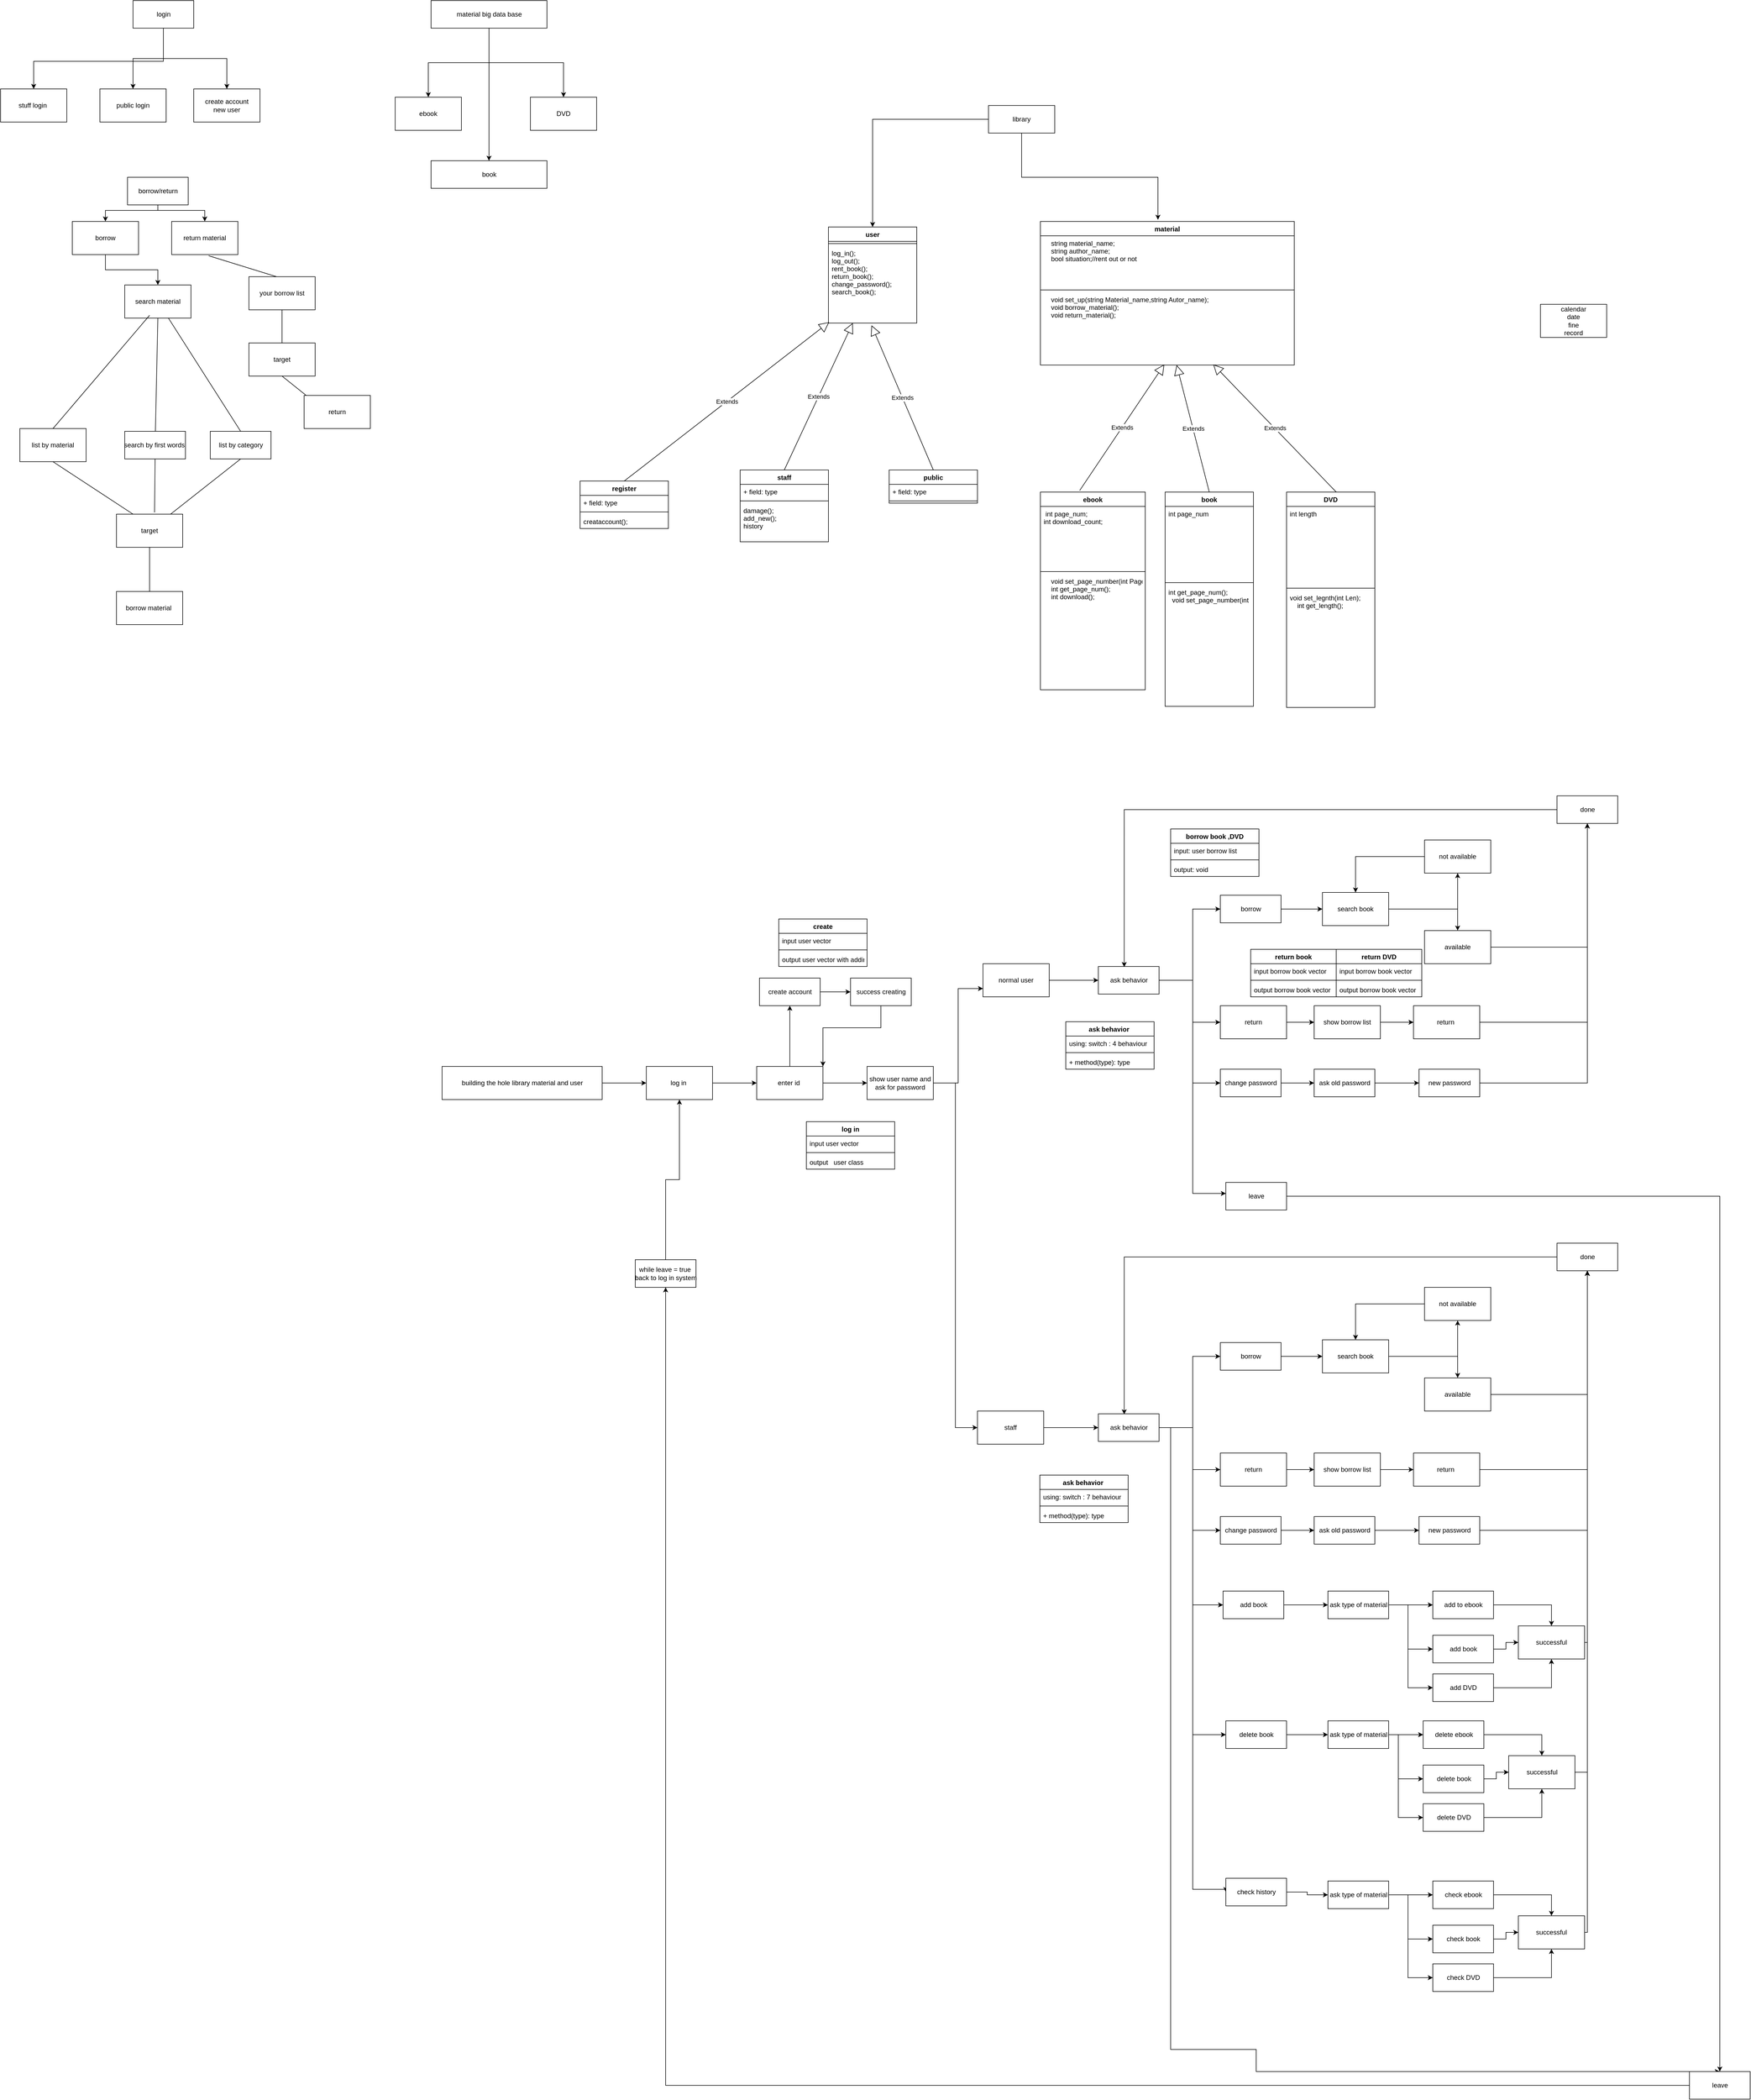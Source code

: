 <mxfile version="13.6.6" type="github">
  <diagram id="yWoye2Kw_H8vIAHeB6Sl" name="Page-1">
    <mxGraphModel dx="3692" dy="2151" grid="1" gridSize="10" guides="1" tooltips="1" connect="1" arrows="1" fold="1" page="1" pageScale="1" pageWidth="827" pageHeight="1169" math="0" shadow="0">
      <root>
        <mxCell id="0" />
        <mxCell id="1" parent="0" />
        <mxCell id="uwrhguTHplQGWkpkG8sg-5" style="edgeStyle=orthogonalEdgeStyle;rounded=0;orthogonalLoop=1;jettySize=auto;html=1;entryX=0.463;entryY=-0.012;entryDx=0;entryDy=0;entryPerimeter=0;" parent="1" source="uwrhguTHplQGWkpkG8sg-1" target="uwrhguTHplQGWkpkG8sg-7" edge="1">
          <mxGeometry relative="1" as="geometry">
            <mxPoint x="300" y="340" as="targetPoint" />
          </mxGeometry>
        </mxCell>
        <mxCell id="uwrhguTHplQGWkpkG8sg-15" style="edgeStyle=orthogonalEdgeStyle;rounded=0;orthogonalLoop=1;jettySize=auto;html=1;entryX=0.5;entryY=0;entryDx=0;entryDy=0;" parent="1" source="uwrhguTHplQGWkpkG8sg-1" target="uwrhguTHplQGWkpkG8sg-11" edge="1">
          <mxGeometry relative="1" as="geometry" />
        </mxCell>
        <mxCell id="uwrhguTHplQGWkpkG8sg-1" value="library" style="rounded=0;whiteSpace=wrap;html=1;" parent="1" vertex="1">
          <mxGeometry x="160" y="140" width="120" height="50" as="geometry" />
        </mxCell>
        <mxCell id="SwFgUw05B9-wzvHkl7Cm-2" value="calendar&lt;br&gt;date&lt;br&gt;fine&lt;br&gt;record" style="whiteSpace=wrap;html=1;" parent="1" vertex="1">
          <mxGeometry x="1160" y="500" width="120" height="60" as="geometry" />
        </mxCell>
        <mxCell id="uwrhguTHplQGWkpkG8sg-11" value="user" style="swimlane;fontStyle=1;align=center;verticalAlign=top;childLayout=stackLayout;horizontal=1;startSize=26;horizontalStack=0;resizeParent=1;resizeParentMax=0;resizeLast=0;collapsible=1;marginBottom=0;" parent="1" vertex="1">
          <mxGeometry x="-130" y="360" width="160" height="174" as="geometry" />
        </mxCell>
        <mxCell id="uwrhguTHplQGWkpkG8sg-13" value="" style="line;strokeWidth=1;fillColor=none;align=left;verticalAlign=middle;spacingTop=-1;spacingLeft=3;spacingRight=3;rotatable=0;labelPosition=right;points=[];portConstraint=eastwest;" parent="uwrhguTHplQGWkpkG8sg-11" vertex="1">
          <mxGeometry y="26" width="160" height="8" as="geometry" />
        </mxCell>
        <mxCell id="uwrhguTHplQGWkpkG8sg-14" value="log_in();&#xa;log_out();&#xa;rent_book();&#xa;return_book();&#xa;change_password();&#xa;search_book();" style="text;strokeColor=none;fillColor=none;align=left;verticalAlign=top;spacingLeft=4;spacingRight=4;overflow=hidden;rotatable=0;points=[[0,0.5],[1,0.5]];portConstraint=eastwest;" parent="uwrhguTHplQGWkpkG8sg-11" vertex="1">
          <mxGeometry y="34" width="160" height="140" as="geometry" />
        </mxCell>
        <mxCell id="SwFgUw05B9-wzvHkl7Cm-3" value="staff" style="swimlane;fontStyle=1;align=center;verticalAlign=top;childLayout=stackLayout;horizontal=1;startSize=26;horizontalStack=0;resizeParent=1;resizeParentMax=0;resizeLast=0;collapsible=1;marginBottom=0;" parent="1" vertex="1">
          <mxGeometry x="-290" y="800" width="160" height="130" as="geometry" />
        </mxCell>
        <mxCell id="SwFgUw05B9-wzvHkl7Cm-4" value="+ field: type" style="text;strokeColor=none;fillColor=none;align=left;verticalAlign=top;spacingLeft=4;spacingRight=4;overflow=hidden;rotatable=0;points=[[0,0.5],[1,0.5]];portConstraint=eastwest;" parent="SwFgUw05B9-wzvHkl7Cm-3" vertex="1">
          <mxGeometry y="26" width="160" height="26" as="geometry" />
        </mxCell>
        <mxCell id="SwFgUw05B9-wzvHkl7Cm-5" value="" style="line;strokeWidth=1;fillColor=none;align=left;verticalAlign=middle;spacingTop=-1;spacingLeft=3;spacingRight=3;rotatable=0;labelPosition=right;points=[];portConstraint=eastwest;" parent="SwFgUw05B9-wzvHkl7Cm-3" vertex="1">
          <mxGeometry y="52" width="160" height="8" as="geometry" />
        </mxCell>
        <mxCell id="SwFgUw05B9-wzvHkl7Cm-6" value="damage();&#xa;add_new();&#xa;history" style="text;strokeColor=none;fillColor=none;align=left;verticalAlign=top;spacingLeft=4;spacingRight=4;overflow=hidden;rotatable=0;points=[[0,0.5],[1,0.5]];portConstraint=eastwest;" parent="SwFgUw05B9-wzvHkl7Cm-3" vertex="1">
          <mxGeometry y="60" width="160" height="70" as="geometry" />
        </mxCell>
        <mxCell id="SwFgUw05B9-wzvHkl7Cm-7" value="public" style="swimlane;fontStyle=1;align=center;verticalAlign=top;childLayout=stackLayout;horizontal=1;startSize=26;horizontalStack=0;resizeParent=1;resizeParentMax=0;resizeLast=0;collapsible=1;marginBottom=0;" parent="1" vertex="1">
          <mxGeometry x="-20" y="800" width="160" height="60" as="geometry" />
        </mxCell>
        <mxCell id="SwFgUw05B9-wzvHkl7Cm-8" value="+ field: type" style="text;strokeColor=none;fillColor=none;align=left;verticalAlign=top;spacingLeft=4;spacingRight=4;overflow=hidden;rotatable=0;points=[[0,0.5],[1,0.5]];portConstraint=eastwest;" parent="SwFgUw05B9-wzvHkl7Cm-7" vertex="1">
          <mxGeometry y="26" width="160" height="26" as="geometry" />
        </mxCell>
        <mxCell id="SwFgUw05B9-wzvHkl7Cm-9" value="" style="line;strokeWidth=1;fillColor=none;align=left;verticalAlign=middle;spacingTop=-1;spacingLeft=3;spacingRight=3;rotatable=0;labelPosition=right;points=[];portConstraint=eastwest;" parent="SwFgUw05B9-wzvHkl7Cm-7" vertex="1">
          <mxGeometry y="52" width="160" height="8" as="geometry" />
        </mxCell>
        <mxCell id="SwFgUw05B9-wzvHkl7Cm-11" value="ebook" style="swimlane;fontStyle=1;align=center;verticalAlign=top;childLayout=stackLayout;horizontal=1;startSize=26;horizontalStack=0;resizeParent=1;resizeParentMax=0;resizeLast=0;collapsible=1;marginBottom=0;" parent="1" vertex="1">
          <mxGeometry x="254" y="840" width="190" height="358" as="geometry" />
        </mxCell>
        <mxCell id="SwFgUw05B9-wzvHkl7Cm-12" value=" int page_num;&#xa;int download_count;" style="text;strokeColor=none;fillColor=none;align=left;verticalAlign=top;spacingLeft=4;spacingRight=4;overflow=hidden;rotatable=0;points=[[0,0.5],[1,0.5]];portConstraint=eastwest;" parent="SwFgUw05B9-wzvHkl7Cm-11" vertex="1">
          <mxGeometry y="26" width="190" height="114" as="geometry" />
        </mxCell>
        <mxCell id="SwFgUw05B9-wzvHkl7Cm-13" value="" style="line;strokeWidth=1;fillColor=none;align=left;verticalAlign=middle;spacingTop=-1;spacingLeft=3;spacingRight=3;rotatable=0;labelPosition=right;points=[];portConstraint=eastwest;" parent="SwFgUw05B9-wzvHkl7Cm-11" vertex="1">
          <mxGeometry y="140" width="190" height="8" as="geometry" />
        </mxCell>
        <mxCell id="SwFgUw05B9-wzvHkl7Cm-14" value="    void set_page_number(int Page);&#xa;    int get_page_num();&#xa;    int download();" style="text;strokeColor=none;fillColor=none;align=left;verticalAlign=top;spacingLeft=4;spacingRight=4;overflow=hidden;rotatable=0;points=[[0,0.5],[1,0.5]];portConstraint=eastwest;" parent="SwFgUw05B9-wzvHkl7Cm-11" vertex="1">
          <mxGeometry y="148" width="190" height="210" as="geometry" />
        </mxCell>
        <mxCell id="SwFgUw05B9-wzvHkl7Cm-15" value="book" style="swimlane;fontStyle=1;align=center;verticalAlign=top;childLayout=stackLayout;horizontal=1;startSize=26;horizontalStack=0;resizeParent=1;resizeParentMax=0;resizeLast=0;collapsible=1;marginBottom=0;" parent="1" vertex="1">
          <mxGeometry x="480" y="840" width="160" height="388" as="geometry" />
        </mxCell>
        <mxCell id="SwFgUw05B9-wzvHkl7Cm-16" value="int page_num" style="text;strokeColor=none;fillColor=none;align=left;verticalAlign=top;spacingLeft=4;spacingRight=4;overflow=hidden;rotatable=0;points=[[0,0.5],[1,0.5]];portConstraint=eastwest;" parent="SwFgUw05B9-wzvHkl7Cm-15" vertex="1">
          <mxGeometry y="26" width="160" height="134" as="geometry" />
        </mxCell>
        <mxCell id="SwFgUw05B9-wzvHkl7Cm-17" value="" style="line;strokeWidth=1;fillColor=none;align=left;verticalAlign=middle;spacingTop=-1;spacingLeft=3;spacingRight=3;rotatable=0;labelPosition=right;points=[];portConstraint=eastwest;" parent="SwFgUw05B9-wzvHkl7Cm-15" vertex="1">
          <mxGeometry y="160" width="160" height="8" as="geometry" />
        </mxCell>
        <mxCell id="SwFgUw05B9-wzvHkl7Cm-18" value="int get_page_num();&#xa;  void set_page_number(int Page);" style="text;strokeColor=none;fillColor=none;align=left;verticalAlign=top;spacingLeft=4;spacingRight=4;overflow=hidden;rotatable=0;points=[[0,0.5],[1,0.5]];portConstraint=eastwest;" parent="SwFgUw05B9-wzvHkl7Cm-15" vertex="1">
          <mxGeometry y="168" width="160" height="220" as="geometry" />
        </mxCell>
        <mxCell id="SwFgUw05B9-wzvHkl7Cm-19" value="DVD" style="swimlane;fontStyle=1;align=center;verticalAlign=top;childLayout=stackLayout;horizontal=1;startSize=26;horizontalStack=0;resizeParent=1;resizeParentMax=0;resizeLast=0;collapsible=1;marginBottom=0;" parent="1" vertex="1">
          <mxGeometry x="700" y="840" width="160" height="390" as="geometry" />
        </mxCell>
        <mxCell id="SwFgUw05B9-wzvHkl7Cm-20" value="int length" style="text;strokeColor=none;fillColor=none;align=left;verticalAlign=top;spacingLeft=4;spacingRight=4;overflow=hidden;rotatable=0;points=[[0,0.5],[1,0.5]];portConstraint=eastwest;" parent="SwFgUw05B9-wzvHkl7Cm-19" vertex="1">
          <mxGeometry y="26" width="160" height="144" as="geometry" />
        </mxCell>
        <mxCell id="SwFgUw05B9-wzvHkl7Cm-21" value="" style="line;strokeWidth=1;fillColor=none;align=left;verticalAlign=middle;spacingTop=-1;spacingLeft=3;spacingRight=3;rotatable=0;labelPosition=right;points=[];portConstraint=eastwest;" parent="SwFgUw05B9-wzvHkl7Cm-19" vertex="1">
          <mxGeometry y="170" width="160" height="8" as="geometry" />
        </mxCell>
        <mxCell id="SwFgUw05B9-wzvHkl7Cm-22" value="void set_legnth(int Len);&#xa;    int get_length();" style="text;strokeColor=none;fillColor=none;align=left;verticalAlign=top;spacingLeft=4;spacingRight=4;overflow=hidden;rotatable=0;points=[[0,0.5],[1,0.5]];portConstraint=eastwest;" parent="SwFgUw05B9-wzvHkl7Cm-19" vertex="1">
          <mxGeometry y="178" width="160" height="212" as="geometry" />
        </mxCell>
        <mxCell id="oeCbONEwIRiNMjorqa4y-3" value="Extends" style="endArrow=block;endSize=16;endFill=0;html=1;exitX=0.5;exitY=0;exitDx=0;exitDy=0;entryX=0.275;entryY=1;entryDx=0;entryDy=0;entryPerimeter=0;" parent="1" source="SwFgUw05B9-wzvHkl7Cm-3" target="uwrhguTHplQGWkpkG8sg-14" edge="1">
          <mxGeometry width="160" relative="1" as="geometry">
            <mxPoint x="-160" y="780" as="sourcePoint" />
            <mxPoint x="-60" y="730" as="targetPoint" />
          </mxGeometry>
        </mxCell>
        <mxCell id="oeCbONEwIRiNMjorqa4y-4" value="Extends" style="endArrow=block;endSize=16;endFill=0;html=1;exitX=0.5;exitY=0;exitDx=0;exitDy=0;entryX=0.488;entryY=1.029;entryDx=0;entryDy=0;entryPerimeter=0;" parent="1" source="SwFgUw05B9-wzvHkl7Cm-7" target="uwrhguTHplQGWkpkG8sg-14" edge="1">
          <mxGeometry width="160" relative="1" as="geometry">
            <mxPoint x="-10" y="760" as="sourcePoint" />
            <mxPoint x="150" y="760" as="targetPoint" />
          </mxGeometry>
        </mxCell>
        <mxCell id="oeCbONEwIRiNMjorqa4y-5" value="Extends" style="endArrow=block;endSize=16;endFill=0;html=1;exitX=0.5;exitY=0;exitDx=0;exitDy=0;" parent="1" source="SwFgUw05B9-wzvHkl7Cm-15" target="uwrhguTHplQGWkpkG8sg-10" edge="1">
          <mxGeometry width="160" relative="1" as="geometry">
            <mxPoint x="440" y="710" as="sourcePoint" />
            <mxPoint x="500" y="620" as="targetPoint" />
          </mxGeometry>
        </mxCell>
        <mxCell id="oeCbONEwIRiNMjorqa4y-6" value="Extends" style="endArrow=block;endSize=16;endFill=0;html=1;exitX=0.375;exitY=-0.008;exitDx=0;exitDy=0;exitPerimeter=0;entryX=0.488;entryY=0.992;entryDx=0;entryDy=0;entryPerimeter=0;" parent="1" source="SwFgUw05B9-wzvHkl7Cm-11" target="uwrhguTHplQGWkpkG8sg-10" edge="1">
          <mxGeometry width="160" relative="1" as="geometry">
            <mxPoint x="410" y="750" as="sourcePoint" />
            <mxPoint x="570" y="750" as="targetPoint" />
          </mxGeometry>
        </mxCell>
        <mxCell id="oeCbONEwIRiNMjorqa4y-7" value="Extends" style="endArrow=block;endSize=16;endFill=0;html=1;exitX=0.563;exitY=0;exitDx=0;exitDy=0;exitPerimeter=0;entryX=0.681;entryY=0.992;entryDx=0;entryDy=0;entryPerimeter=0;" parent="1" source="SwFgUw05B9-wzvHkl7Cm-19" target="uwrhguTHplQGWkpkG8sg-10" edge="1">
          <mxGeometry width="160" relative="1" as="geometry">
            <mxPoint x="610" y="710" as="sourcePoint" />
            <mxPoint x="770" y="710" as="targetPoint" />
          </mxGeometry>
        </mxCell>
        <mxCell id="oeCbONEwIRiNMjorqa4y-12" value="Extends" style="endArrow=block;endSize=16;endFill=0;html=1;exitX=0.5;exitY=0;exitDx=0;exitDy=0;entryX=0.008;entryY=0.988;entryDx=0;entryDy=0;entryPerimeter=0;" parent="1" source="oeCbONEwIRiNMjorqa4y-8" target="uwrhguTHplQGWkpkG8sg-14" edge="1">
          <mxGeometry width="160" relative="1" as="geometry">
            <mxPoint x="-590" y="760" as="sourcePoint" />
            <mxPoint x="-430" y="740" as="targetPoint" />
          </mxGeometry>
        </mxCell>
        <mxCell id="oeCbONEwIRiNMjorqa4y-8" value="register" style="swimlane;fontStyle=1;align=center;verticalAlign=top;childLayout=stackLayout;horizontal=1;startSize=26;horizontalStack=0;resizeParent=1;resizeParentMax=0;resizeLast=0;collapsible=1;marginBottom=0;" parent="1" vertex="1">
          <mxGeometry x="-580" y="820" width="160" height="86" as="geometry" />
        </mxCell>
        <mxCell id="oeCbONEwIRiNMjorqa4y-9" value="+ field: type" style="text;strokeColor=none;fillColor=none;align=left;verticalAlign=top;spacingLeft=4;spacingRight=4;overflow=hidden;rotatable=0;points=[[0,0.5],[1,0.5]];portConstraint=eastwest;" parent="oeCbONEwIRiNMjorqa4y-8" vertex="1">
          <mxGeometry y="26" width="160" height="26" as="geometry" />
        </mxCell>
        <mxCell id="oeCbONEwIRiNMjorqa4y-10" value="" style="line;strokeWidth=1;fillColor=none;align=left;verticalAlign=middle;spacingTop=-1;spacingLeft=3;spacingRight=3;rotatable=0;labelPosition=right;points=[];portConstraint=eastwest;" parent="oeCbONEwIRiNMjorqa4y-8" vertex="1">
          <mxGeometry y="52" width="160" height="8" as="geometry" />
        </mxCell>
        <mxCell id="oeCbONEwIRiNMjorqa4y-11" value="creataccount();" style="text;strokeColor=none;fillColor=none;align=left;verticalAlign=top;spacingLeft=4;spacingRight=4;overflow=hidden;rotatable=0;points=[[0,0.5],[1,0.5]];portConstraint=eastwest;" parent="oeCbONEwIRiNMjorqa4y-8" vertex="1">
          <mxGeometry y="60" width="160" height="26" as="geometry" />
        </mxCell>
        <mxCell id="oeCbONEwIRiNMjorqa4y-16" value="" style="edgeStyle=orthogonalEdgeStyle;rounded=0;orthogonalLoop=1;jettySize=auto;html=1;" parent="1" source="oeCbONEwIRiNMjorqa4y-14" target="oeCbONEwIRiNMjorqa4y-15" edge="1">
          <mxGeometry relative="1" as="geometry" />
        </mxCell>
        <mxCell id="oeCbONEwIRiNMjorqa4y-18" value="" style="edgeStyle=orthogonalEdgeStyle;rounded=0;orthogonalLoop=1;jettySize=auto;html=1;" parent="1" source="oeCbONEwIRiNMjorqa4y-14" target="oeCbONEwIRiNMjorqa4y-17" edge="1">
          <mxGeometry relative="1" as="geometry" />
        </mxCell>
        <mxCell id="oeCbONEwIRiNMjorqa4y-20" value="" style="edgeStyle=orthogonalEdgeStyle;rounded=0;orthogonalLoop=1;jettySize=auto;html=1;" parent="1" source="oeCbONEwIRiNMjorqa4y-14" target="oeCbONEwIRiNMjorqa4y-19" edge="1">
          <mxGeometry relative="1" as="geometry" />
        </mxCell>
        <mxCell id="oeCbONEwIRiNMjorqa4y-14" value="material big data base" style="html=1;" parent="1" vertex="1">
          <mxGeometry x="-850" y="-50" width="210" height="50" as="geometry" />
        </mxCell>
        <mxCell id="oeCbONEwIRiNMjorqa4y-15" value="book" style="html=1;" parent="1" vertex="1">
          <mxGeometry x="-850" y="240" width="210" height="50" as="geometry" />
        </mxCell>
        <mxCell id="oeCbONEwIRiNMjorqa4y-17" value="ebook" style="whiteSpace=wrap;html=1;" parent="1" vertex="1">
          <mxGeometry x="-915" y="125" width="120" height="60" as="geometry" />
        </mxCell>
        <mxCell id="oeCbONEwIRiNMjorqa4y-19" value="DVD" style="whiteSpace=wrap;html=1;" parent="1" vertex="1">
          <mxGeometry x="-670" y="125" width="120" height="60" as="geometry" />
        </mxCell>
        <mxCell id="oeCbONEwIRiNMjorqa4y-23" value="" style="edgeStyle=orthogonalEdgeStyle;rounded=0;orthogonalLoop=1;jettySize=auto;html=1;" parent="1" source="oeCbONEwIRiNMjorqa4y-21" target="oeCbONEwIRiNMjorqa4y-22" edge="1">
          <mxGeometry relative="1" as="geometry" />
        </mxCell>
        <mxCell id="oeCbONEwIRiNMjorqa4y-25" value="" style="edgeStyle=orthogonalEdgeStyle;rounded=0;orthogonalLoop=1;jettySize=auto;html=1;" parent="1" source="oeCbONEwIRiNMjorqa4y-21" target="oeCbONEwIRiNMjorqa4y-24" edge="1">
          <mxGeometry relative="1" as="geometry">
            <Array as="points">
              <mxPoint x="-1335" y="60" />
              <mxPoint x="-1570" y="60" />
            </Array>
          </mxGeometry>
        </mxCell>
        <mxCell id="oeCbONEwIRiNMjorqa4y-29" value="" style="edgeStyle=orthogonalEdgeStyle;rounded=0;orthogonalLoop=1;jettySize=auto;html=1;" parent="1" source="oeCbONEwIRiNMjorqa4y-21" target="oeCbONEwIRiNMjorqa4y-28" edge="1">
          <mxGeometry relative="1" as="geometry">
            <Array as="points">
              <mxPoint x="-1335" y="55" />
              <mxPoint x="-1220" y="55" />
            </Array>
          </mxGeometry>
        </mxCell>
        <mxCell id="oeCbONEwIRiNMjorqa4y-21" value="login" style="html=1;" parent="1" vertex="1">
          <mxGeometry x="-1390" y="-50" width="110" height="50" as="geometry" />
        </mxCell>
        <mxCell id="oeCbONEwIRiNMjorqa4y-22" value="public login" style="whiteSpace=wrap;html=1;" parent="1" vertex="1">
          <mxGeometry x="-1450" y="110" width="120" height="60" as="geometry" />
        </mxCell>
        <mxCell id="oeCbONEwIRiNMjorqa4y-24" value="stuff login&amp;nbsp;" style="whiteSpace=wrap;html=1;" parent="1" vertex="1">
          <mxGeometry x="-1630" y="110" width="120" height="60" as="geometry" />
        </mxCell>
        <mxCell id="oeCbONEwIRiNMjorqa4y-28" value="create account&lt;br&gt;new user" style="whiteSpace=wrap;html=1;" parent="1" vertex="1">
          <mxGeometry x="-1280" y="110" width="120" height="60" as="geometry" />
        </mxCell>
        <mxCell id="oeCbONEwIRiNMjorqa4y-58" value="" style="edgeStyle=orthogonalEdgeStyle;rounded=0;orthogonalLoop=1;jettySize=auto;html=1;" parent="1" source="oeCbONEwIRiNMjorqa4y-31" target="oeCbONEwIRiNMjorqa4y-57" edge="1">
          <mxGeometry relative="1" as="geometry">
            <Array as="points">
              <mxPoint x="-1345" y="330" />
              <mxPoint x="-1440" y="330" />
            </Array>
          </mxGeometry>
        </mxCell>
        <mxCell id="oeCbONEwIRiNMjorqa4y-59" value="" style="edgeStyle=orthogonalEdgeStyle;rounded=0;orthogonalLoop=1;jettySize=auto;html=1;entryX=0.5;entryY=0;entryDx=0;entryDy=0;" parent="1" source="oeCbONEwIRiNMjorqa4y-31" target="oeCbONEwIRiNMjorqa4y-37" edge="1">
          <mxGeometry relative="1" as="geometry">
            <Array as="points">
              <mxPoint x="-1345" y="330" />
              <mxPoint x="-1260" y="330" />
            </Array>
          </mxGeometry>
        </mxCell>
        <mxCell id="oeCbONEwIRiNMjorqa4y-31" value="borrow/return" style="html=1;" parent="1" vertex="1">
          <mxGeometry x="-1400" y="270" width="110" height="50" as="geometry" />
        </mxCell>
        <mxCell id="oeCbONEwIRiNMjorqa4y-32" value="search material" style="whiteSpace=wrap;html=1;" parent="1" vertex="1">
          <mxGeometry x="-1405" y="465" width="120" height="60" as="geometry" />
        </mxCell>
        <mxCell id="oeCbONEwIRiNMjorqa4y-34" value="borrow material&amp;nbsp;" style="whiteSpace=wrap;html=1;" parent="1" vertex="1">
          <mxGeometry x="-1420" y="1020" width="120" height="60" as="geometry" />
        </mxCell>
        <mxCell id="oeCbONEwIRiNMjorqa4y-37" value="return material" style="whiteSpace=wrap;html=1;" parent="1" vertex="1">
          <mxGeometry x="-1320" y="350" width="120" height="60" as="geometry" />
        </mxCell>
        <mxCell id="oeCbONEwIRiNMjorqa4y-39" value="list by material" style="whiteSpace=wrap;html=1;" parent="1" vertex="1">
          <mxGeometry x="-1595" y="725" width="120" height="60" as="geometry" />
        </mxCell>
        <mxCell id="oeCbONEwIRiNMjorqa4y-42" value="list by category" style="html=1;" parent="1" vertex="1">
          <mxGeometry x="-1250" y="730" width="110" height="50" as="geometry" />
        </mxCell>
        <mxCell id="oeCbONEwIRiNMjorqa4y-45" value="search by first words&amp;nbsp;" style="html=1;" parent="1" vertex="1">
          <mxGeometry x="-1405" y="730" width="110" height="50" as="geometry" />
        </mxCell>
        <mxCell id="oeCbONEwIRiNMjorqa4y-49" value="" style="endArrow=none;html=1;exitX=0.5;exitY=0;exitDx=0;exitDy=0;" parent="1" source="oeCbONEwIRiNMjorqa4y-39" edge="1">
          <mxGeometry width="50" height="50" relative="1" as="geometry">
            <mxPoint x="-1450" y="620" as="sourcePoint" />
            <mxPoint x="-1360" y="520" as="targetPoint" />
          </mxGeometry>
        </mxCell>
        <mxCell id="oeCbONEwIRiNMjorqa4y-50" value="" style="endArrow=none;html=1;entryX=0.5;entryY=1;entryDx=0;entryDy=0;" parent="1" source="oeCbONEwIRiNMjorqa4y-45" target="oeCbONEwIRiNMjorqa4y-32" edge="1">
          <mxGeometry width="50" height="50" relative="1" as="geometry">
            <mxPoint x="-1310" y="650" as="sourcePoint" />
            <mxPoint x="-1260" y="600" as="targetPoint" />
          </mxGeometry>
        </mxCell>
        <mxCell id="oeCbONEwIRiNMjorqa4y-51" value="" style="endArrow=none;html=1;exitX=0.5;exitY=0;exitDx=0;exitDy=0;" parent="1" source="oeCbONEwIRiNMjorqa4y-42" target="oeCbONEwIRiNMjorqa4y-32" edge="1">
          <mxGeometry width="50" height="50" relative="1" as="geometry">
            <mxPoint x="-1260" y="630" as="sourcePoint" />
            <mxPoint x="-1210" y="580" as="targetPoint" />
          </mxGeometry>
        </mxCell>
        <mxCell id="oeCbONEwIRiNMjorqa4y-52" value="" style="endArrow=none;html=1;entryX=0.5;entryY=1;entryDx=0;entryDy=0;" parent="1" source="oeCbONEwIRiNMjorqa4y-55" target="oeCbONEwIRiNMjorqa4y-42" edge="1">
          <mxGeometry width="50" height="50" relative="1" as="geometry">
            <mxPoint x="-1265" y="860" as="sourcePoint" />
            <mxPoint x="-1215" y="810" as="targetPoint" />
          </mxGeometry>
        </mxCell>
        <mxCell id="oeCbONEwIRiNMjorqa4y-53" value="" style="endArrow=none;html=1;entryX=0.5;entryY=1;entryDx=0;entryDy=0;exitX=0.575;exitY=-0.05;exitDx=0;exitDy=0;exitPerimeter=0;" parent="1" source="oeCbONEwIRiNMjorqa4y-55" target="oeCbONEwIRiNMjorqa4y-45" edge="1">
          <mxGeometry width="50" height="50" relative="1" as="geometry">
            <mxPoint x="-1390" y="860" as="sourcePoint" />
            <mxPoint x="-1340" y="810" as="targetPoint" />
          </mxGeometry>
        </mxCell>
        <mxCell id="oeCbONEwIRiNMjorqa4y-54" value="" style="endArrow=none;html=1;entryX=0.5;entryY=1;entryDx=0;entryDy=0;exitX=0.25;exitY=0;exitDx=0;exitDy=0;" parent="1" source="oeCbONEwIRiNMjorqa4y-55" target="oeCbONEwIRiNMjorqa4y-39" edge="1">
          <mxGeometry width="50" height="50" relative="1" as="geometry">
            <mxPoint x="-1510" y="870" as="sourcePoint" />
            <mxPoint x="-1460" y="820" as="targetPoint" />
          </mxGeometry>
        </mxCell>
        <mxCell id="oeCbONEwIRiNMjorqa4y-55" value="target" style="whiteSpace=wrap;html=1;" parent="1" vertex="1">
          <mxGeometry x="-1420" y="880" width="120" height="60" as="geometry" />
        </mxCell>
        <mxCell id="oeCbONEwIRiNMjorqa4y-56" value="" style="endArrow=none;html=1;entryX=0.5;entryY=1;entryDx=0;entryDy=0;exitX=0.5;exitY=0;exitDx=0;exitDy=0;" parent="1" source="oeCbONEwIRiNMjorqa4y-34" target="oeCbONEwIRiNMjorqa4y-55" edge="1">
          <mxGeometry width="50" height="50" relative="1" as="geometry">
            <mxPoint x="-1370" y="1000" as="sourcePoint" />
            <mxPoint x="-1320" y="950" as="targetPoint" />
          </mxGeometry>
        </mxCell>
        <mxCell id="oeCbONEwIRiNMjorqa4y-60" value="" style="edgeStyle=orthogonalEdgeStyle;rounded=0;orthogonalLoop=1;jettySize=auto;html=1;" parent="1" source="oeCbONEwIRiNMjorqa4y-57" target="oeCbONEwIRiNMjorqa4y-32" edge="1">
          <mxGeometry relative="1" as="geometry" />
        </mxCell>
        <mxCell id="oeCbONEwIRiNMjorqa4y-57" value="borrow" style="rounded=0;whiteSpace=wrap;html=1;" parent="1" vertex="1">
          <mxGeometry x="-1500" y="350" width="120" height="60" as="geometry" />
        </mxCell>
        <mxCell id="oeCbONEwIRiNMjorqa4y-61" value="" style="endArrow=none;html=1;entryX=0.558;entryY=1.033;entryDx=0;entryDy=0;entryPerimeter=0;exitX=0.417;exitY=0;exitDx=0;exitDy=0;exitPerimeter=0;" parent="1" source="oeCbONEwIRiNMjorqa4y-62" target="oeCbONEwIRiNMjorqa4y-37" edge="1">
          <mxGeometry width="50" height="50" relative="1" as="geometry">
            <mxPoint x="-1170" y="480" as="sourcePoint" />
            <mxPoint x="-1140" y="430" as="targetPoint" />
          </mxGeometry>
        </mxCell>
        <mxCell id="oeCbONEwIRiNMjorqa4y-62" value="your borrow list" style="rounded=0;whiteSpace=wrap;html=1;" parent="1" vertex="1">
          <mxGeometry x="-1180" y="450" width="120" height="60" as="geometry" />
        </mxCell>
        <mxCell id="oeCbONEwIRiNMjorqa4y-63" value="" style="endArrow=none;html=1;entryX=0.5;entryY=1;entryDx=0;entryDy=0;" parent="1" target="oeCbONEwIRiNMjorqa4y-62" edge="1">
          <mxGeometry width="50" height="50" relative="1" as="geometry">
            <mxPoint x="-1120" y="570" as="sourcePoint" />
            <mxPoint x="-1100" y="530" as="targetPoint" />
          </mxGeometry>
        </mxCell>
        <mxCell id="oeCbONEwIRiNMjorqa4y-64" value="target" style="rounded=0;whiteSpace=wrap;html=1;" parent="1" vertex="1">
          <mxGeometry x="-1180" y="570" width="120" height="60" as="geometry" />
        </mxCell>
        <mxCell id="oeCbONEwIRiNMjorqa4y-65" value="" style="endArrow=none;html=1;exitX=0.5;exitY=1;exitDx=0;exitDy=0;" parent="1" source="oeCbONEwIRiNMjorqa4y-64" edge="1">
          <mxGeometry width="50" height="50" relative="1" as="geometry">
            <mxPoint x="-1080" y="690" as="sourcePoint" />
            <mxPoint x="-1070" y="670" as="targetPoint" />
          </mxGeometry>
        </mxCell>
        <mxCell id="oeCbONEwIRiNMjorqa4y-66" value="return" style="whiteSpace=wrap;html=1;" parent="1" vertex="1">
          <mxGeometry x="-1080" y="665" width="120" height="60" as="geometry" />
        </mxCell>
        <mxCell id="uwrhguTHplQGWkpkG8sg-7" value="material" style="swimlane;fontStyle=1;align=center;verticalAlign=top;childLayout=stackLayout;horizontal=1;startSize=26;horizontalStack=0;resizeParent=1;resizeParentMax=0;resizeLast=0;collapsible=1;marginBottom=0;" parent="1" vertex="1">
          <mxGeometry x="254" y="350" width="460" height="260" as="geometry">
            <mxRectangle x="210" y="360" width="80" height="26" as="alternateBounds" />
          </mxGeometry>
        </mxCell>
        <mxCell id="uwrhguTHplQGWkpkG8sg-8" value="    string material_name;&#xa;    string author_name;&#xa;    bool situation;//rent out or not" style="text;strokeColor=none;fillColor=none;align=left;verticalAlign=top;spacingLeft=4;spacingRight=4;overflow=hidden;rotatable=0;points=[[0,0.5],[1,0.5]];portConstraint=eastwest;" parent="uwrhguTHplQGWkpkG8sg-7" vertex="1">
          <mxGeometry y="26" width="460" height="94" as="geometry" />
        </mxCell>
        <mxCell id="uwrhguTHplQGWkpkG8sg-9" value="" style="line;strokeWidth=1;fillColor=none;align=left;verticalAlign=middle;spacingTop=-1;spacingLeft=3;spacingRight=3;rotatable=0;labelPosition=right;points=[];portConstraint=eastwest;" parent="uwrhguTHplQGWkpkG8sg-7" vertex="1">
          <mxGeometry y="120" width="460" height="8" as="geometry" />
        </mxCell>
        <mxCell id="uwrhguTHplQGWkpkG8sg-10" value="    void set_up(string Material_name,string Autor_name);&#xa;    void borrow_material();&#xa;    void return_material();" style="text;strokeColor=none;fillColor=none;align=left;verticalAlign=top;spacingLeft=4;spacingRight=4;overflow=hidden;rotatable=0;points=[[0,0.5],[1,0.5]];portConstraint=eastwest;" parent="uwrhguTHplQGWkpkG8sg-7" vertex="1">
          <mxGeometry y="128" width="460" height="132" as="geometry" />
        </mxCell>
        <mxCell id="tB-2je2DjggVqDnVulLr-3" value="" style="edgeStyle=orthogonalEdgeStyle;rounded=0;orthogonalLoop=1;jettySize=auto;html=1;" parent="1" source="tB-2je2DjggVqDnVulLr-1" target="tB-2je2DjggVqDnVulLr-2" edge="1">
          <mxGeometry relative="1" as="geometry" />
        </mxCell>
        <mxCell id="tB-2je2DjggVqDnVulLr-1" value="log in&amp;nbsp;" style="rounded=0;whiteSpace=wrap;html=1;" parent="1" vertex="1">
          <mxGeometry x="-460" y="1880" width="120" height="60" as="geometry" />
        </mxCell>
        <mxCell id="tB-2je2DjggVqDnVulLr-5" value="" style="edgeStyle=orthogonalEdgeStyle;rounded=0;orthogonalLoop=1;jettySize=auto;html=1;" parent="1" source="tB-2je2DjggVqDnVulLr-2" target="tB-2je2DjggVqDnVulLr-4" edge="1">
          <mxGeometry relative="1" as="geometry" />
        </mxCell>
        <mxCell id="tB-2je2DjggVqDnVulLr-8" value="" style="edgeStyle=orthogonalEdgeStyle;rounded=0;orthogonalLoop=1;jettySize=auto;html=1;" parent="1" source="tB-2je2DjggVqDnVulLr-2" target="tB-2je2DjggVqDnVulLr-7" edge="1">
          <mxGeometry relative="1" as="geometry" />
        </mxCell>
        <mxCell id="tB-2je2DjggVqDnVulLr-2" value="enter id&amp;nbsp;" style="rounded=0;whiteSpace=wrap;html=1;" parent="1" vertex="1">
          <mxGeometry x="-260" y="1880" width="120" height="60" as="geometry" />
        </mxCell>
        <mxCell id="tB-2je2DjggVqDnVulLr-13" value="" style="edgeStyle=orthogonalEdgeStyle;rounded=0;orthogonalLoop=1;jettySize=auto;html=1;entryX=0;entryY=0.5;entryDx=0;entryDy=0;" parent="1" source="tB-2je2DjggVqDnVulLr-4" target="tB-2je2DjggVqDnVulLr-14" edge="1">
          <mxGeometry relative="1" as="geometry" />
        </mxCell>
        <mxCell id="tB-2je2DjggVqDnVulLr-15" value="" style="edgeStyle=orthogonalEdgeStyle;rounded=0;orthogonalLoop=1;jettySize=auto;html=1;entryX=0;entryY=0.75;entryDx=0;entryDy=0;" parent="1" source="tB-2je2DjggVqDnVulLr-4" target="tB-2je2DjggVqDnVulLr-12" edge="1">
          <mxGeometry relative="1" as="geometry" />
        </mxCell>
        <mxCell id="tB-2je2DjggVqDnVulLr-4" value="show user name and ask for password" style="rounded=0;whiteSpace=wrap;html=1;" parent="1" vertex="1">
          <mxGeometry x="-60" y="1880" width="120" height="60" as="geometry" />
        </mxCell>
        <mxCell id="tB-2je2DjggVqDnVulLr-10" value="" style="edgeStyle=orthogonalEdgeStyle;rounded=0;orthogonalLoop=1;jettySize=auto;html=1;" parent="1" source="tB-2je2DjggVqDnVulLr-7" target="tB-2je2DjggVqDnVulLr-9" edge="1">
          <mxGeometry relative="1" as="geometry" />
        </mxCell>
        <mxCell id="tB-2je2DjggVqDnVulLr-7" value="create account" style="html=1;" parent="1" vertex="1">
          <mxGeometry x="-255" y="1720" width="110" height="50" as="geometry" />
        </mxCell>
        <mxCell id="tB-2je2DjggVqDnVulLr-11" value="" style="edgeStyle=orthogonalEdgeStyle;rounded=0;orthogonalLoop=1;jettySize=auto;html=1;entryX=1;entryY=0;entryDx=0;entryDy=0;" parent="1" source="tB-2je2DjggVqDnVulLr-9" target="tB-2je2DjggVqDnVulLr-2" edge="1">
          <mxGeometry relative="1" as="geometry">
            <Array as="points">
              <mxPoint x="-35" y="1810" />
              <mxPoint x="-140" y="1810" />
            </Array>
          </mxGeometry>
        </mxCell>
        <mxCell id="tB-2je2DjggVqDnVulLr-9" value="success creating" style="html=1;" parent="1" vertex="1">
          <mxGeometry x="-90" y="1720" width="110" height="50" as="geometry" />
        </mxCell>
        <mxCell id="tB-2je2DjggVqDnVulLr-17" value="" style="edgeStyle=orthogonalEdgeStyle;rounded=0;orthogonalLoop=1;jettySize=auto;html=1;entryX=0;entryY=0.5;entryDx=0;entryDy=0;exitX=1;exitY=0.5;exitDx=0;exitDy=0;" parent="1" source="tB-2je2DjggVqDnVulLr-25" target="tB-2je2DjggVqDnVulLr-16" edge="1">
          <mxGeometry relative="1" as="geometry">
            <Array as="points">
              <mxPoint x="530" y="1724" />
              <mxPoint x="530" y="1595" />
            </Array>
          </mxGeometry>
        </mxCell>
        <mxCell id="tB-2je2DjggVqDnVulLr-24" value="" style="edgeStyle=orthogonalEdgeStyle;rounded=0;orthogonalLoop=1;jettySize=auto;html=1;exitX=1;exitY=0.5;exitDx=0;exitDy=0;entryX=0;entryY=0.5;entryDx=0;entryDy=0;" parent="1" source="tB-2je2DjggVqDnVulLr-25" target="tB-2je2DjggVqDnVulLr-22" edge="1">
          <mxGeometry relative="1" as="geometry">
            <Array as="points">
              <mxPoint x="530" y="1724" />
              <mxPoint x="530" y="1800" />
            </Array>
          </mxGeometry>
        </mxCell>
        <mxCell id="tB-2je2DjggVqDnVulLr-26" value="" style="edgeStyle=orthogonalEdgeStyle;rounded=0;orthogonalLoop=1;jettySize=auto;html=1;" parent="1" source="tB-2je2DjggVqDnVulLr-12" target="tB-2je2DjggVqDnVulLr-25" edge="1">
          <mxGeometry relative="1" as="geometry" />
        </mxCell>
        <mxCell id="tB-2je2DjggVqDnVulLr-12" value="normal user" style="rounded=0;whiteSpace=wrap;html=1;" parent="1" vertex="1">
          <mxGeometry x="150" y="1694" width="120" height="60" as="geometry" />
        </mxCell>
        <mxCell id="tB-2je2DjggVqDnVulLr-88" value="" style="edgeStyle=orthogonalEdgeStyle;rounded=0;orthogonalLoop=1;jettySize=auto;html=1;" parent="1" source="tB-2je2DjggVqDnVulLr-14" target="tB-2je2DjggVqDnVulLr-67" edge="1">
          <mxGeometry relative="1" as="geometry" />
        </mxCell>
        <mxCell id="tB-2je2DjggVqDnVulLr-14" value="staff" style="whiteSpace=wrap;html=1;" parent="1" vertex="1">
          <mxGeometry x="140" y="2504" width="120" height="60" as="geometry" />
        </mxCell>
        <mxCell id="tB-2je2DjggVqDnVulLr-30" value="" style="edgeStyle=orthogonalEdgeStyle;rounded=0;orthogonalLoop=1;jettySize=auto;html=1;" parent="1" source="tB-2je2DjggVqDnVulLr-16" target="tB-2je2DjggVqDnVulLr-29" edge="1">
          <mxGeometry relative="1" as="geometry" />
        </mxCell>
        <mxCell id="tB-2je2DjggVqDnVulLr-16" value="borrow" style="html=1;" parent="1" vertex="1">
          <mxGeometry x="580" y="1570" width="110" height="50" as="geometry" />
        </mxCell>
        <mxCell id="tB-2je2DjggVqDnVulLr-37" value="" style="edgeStyle=orthogonalEdgeStyle;rounded=0;orthogonalLoop=1;jettySize=auto;html=1;" parent="1" source="tB-2je2DjggVqDnVulLr-22" target="tB-2je2DjggVqDnVulLr-36" edge="1">
          <mxGeometry relative="1" as="geometry" />
        </mxCell>
        <mxCell id="tB-2je2DjggVqDnVulLr-22" value="return" style="rounded=0;whiteSpace=wrap;html=1;" parent="1" vertex="1">
          <mxGeometry x="580" y="1770" width="120" height="60" as="geometry" />
        </mxCell>
        <mxCell id="tB-2je2DjggVqDnVulLr-47" value="" style="edgeStyle=orthogonalEdgeStyle;rounded=0;orthogonalLoop=1;jettySize=auto;html=1;entryX=0;entryY=0.5;entryDx=0;entryDy=0;" parent="1" source="tB-2je2DjggVqDnVulLr-25" target="tB-2je2DjggVqDnVulLr-28" edge="1">
          <mxGeometry relative="1" as="geometry">
            <mxPoint x="414" y="1829" as="targetPoint" />
            <Array as="points">
              <mxPoint x="530" y="1724" />
              <mxPoint x="530" y="1910" />
            </Array>
          </mxGeometry>
        </mxCell>
        <mxCell id="tB-2je2DjggVqDnVulLr-57" value="" style="edgeStyle=orthogonalEdgeStyle;rounded=0;orthogonalLoop=1;jettySize=auto;html=1;" parent="1" source="tB-2je2DjggVqDnVulLr-25" target="tB-2je2DjggVqDnVulLr-56" edge="1">
          <mxGeometry relative="1" as="geometry">
            <Array as="points">
              <mxPoint x="530" y="1724" />
              <mxPoint x="530" y="2110" />
            </Array>
          </mxGeometry>
        </mxCell>
        <mxCell id="tB-2je2DjggVqDnVulLr-25" value="ask behavior" style="html=1;" parent="1" vertex="1">
          <mxGeometry x="359" y="1699" width="110" height="50" as="geometry" />
        </mxCell>
        <mxCell id="tB-2je2DjggVqDnVulLr-43" value="" style="edgeStyle=orthogonalEdgeStyle;rounded=0;orthogonalLoop=1;jettySize=auto;html=1;" parent="1" source="tB-2je2DjggVqDnVulLr-28" target="tB-2je2DjggVqDnVulLr-42" edge="1">
          <mxGeometry relative="1" as="geometry" />
        </mxCell>
        <mxCell id="tB-2je2DjggVqDnVulLr-28" value="change password" style="html=1;" parent="1" vertex="1">
          <mxGeometry x="580.0" y="1885.0" width="110" height="50" as="geometry" />
        </mxCell>
        <mxCell id="tB-2je2DjggVqDnVulLr-32" value="" style="edgeStyle=orthogonalEdgeStyle;rounded=0;orthogonalLoop=1;jettySize=auto;html=1;" parent="1" source="tB-2je2DjggVqDnVulLr-29" target="tB-2je2DjggVqDnVulLr-31" edge="1">
          <mxGeometry relative="1" as="geometry" />
        </mxCell>
        <mxCell id="tB-2je2DjggVqDnVulLr-34" value="" style="edgeStyle=orthogonalEdgeStyle;rounded=0;orthogonalLoop=1;jettySize=auto;html=1;" parent="1" source="tB-2je2DjggVqDnVulLr-29" target="tB-2je2DjggVqDnVulLr-33" edge="1">
          <mxGeometry relative="1" as="geometry" />
        </mxCell>
        <mxCell id="tB-2je2DjggVqDnVulLr-29" value="search book" style="whiteSpace=wrap;html=1;" parent="1" vertex="1">
          <mxGeometry x="765" y="1565" width="120" height="60" as="geometry" />
        </mxCell>
        <mxCell id="tB-2je2DjggVqDnVulLr-50" value="" style="edgeStyle=orthogonalEdgeStyle;rounded=0;orthogonalLoop=1;jettySize=auto;html=1;entryX=0.5;entryY=1;entryDx=0;entryDy=0;" parent="1" source="tB-2je2DjggVqDnVulLr-31" target="tB-2je2DjggVqDnVulLr-48" edge="1">
          <mxGeometry relative="1" as="geometry">
            <mxPoint x="1150" y="1662.0" as="targetPoint" />
          </mxGeometry>
        </mxCell>
        <mxCell id="tB-2je2DjggVqDnVulLr-31" value="available" style="whiteSpace=wrap;html=1;" parent="1" vertex="1">
          <mxGeometry x="950" y="1634" width="120" height="60" as="geometry" />
        </mxCell>
        <mxCell id="tB-2je2DjggVqDnVulLr-35" style="edgeStyle=orthogonalEdgeStyle;rounded=0;orthogonalLoop=1;jettySize=auto;html=1;entryX=0.5;entryY=0;entryDx=0;entryDy=0;" parent="1" source="tB-2je2DjggVqDnVulLr-33" target="tB-2je2DjggVqDnVulLr-29" edge="1">
          <mxGeometry relative="1" as="geometry" />
        </mxCell>
        <mxCell id="tB-2je2DjggVqDnVulLr-33" value="not available" style="whiteSpace=wrap;html=1;" parent="1" vertex="1">
          <mxGeometry x="950" y="1470" width="120" height="60" as="geometry" />
        </mxCell>
        <mxCell id="tB-2je2DjggVqDnVulLr-39" value="" style="edgeStyle=orthogonalEdgeStyle;rounded=0;orthogonalLoop=1;jettySize=auto;html=1;" parent="1" source="tB-2je2DjggVqDnVulLr-36" target="tB-2je2DjggVqDnVulLr-38" edge="1">
          <mxGeometry relative="1" as="geometry" />
        </mxCell>
        <mxCell id="tB-2je2DjggVqDnVulLr-36" value="show borrow list" style="rounded=0;whiteSpace=wrap;html=1;" parent="1" vertex="1">
          <mxGeometry x="750" y="1770" width="120" height="60" as="geometry" />
        </mxCell>
        <mxCell id="tB-2je2DjggVqDnVulLr-52" value="" style="edgeStyle=orthogonalEdgeStyle;rounded=0;orthogonalLoop=1;jettySize=auto;html=1;entryX=0.5;entryY=1;entryDx=0;entryDy=0;" parent="1" source="tB-2je2DjggVqDnVulLr-38" target="tB-2je2DjggVqDnVulLr-48" edge="1">
          <mxGeometry relative="1" as="geometry">
            <mxPoint x="1240" y="1490" as="targetPoint" />
          </mxGeometry>
        </mxCell>
        <mxCell id="tB-2je2DjggVqDnVulLr-38" value="return&amp;nbsp;" style="whiteSpace=wrap;html=1;rounded=0;" parent="1" vertex="1">
          <mxGeometry x="930" y="1770" width="120" height="60" as="geometry" />
        </mxCell>
        <mxCell id="tB-2je2DjggVqDnVulLr-45" value="" style="edgeStyle=orthogonalEdgeStyle;rounded=0;orthogonalLoop=1;jettySize=auto;html=1;" parent="1" source="tB-2je2DjggVqDnVulLr-42" target="tB-2je2DjggVqDnVulLr-44" edge="1">
          <mxGeometry relative="1" as="geometry" />
        </mxCell>
        <mxCell id="tB-2je2DjggVqDnVulLr-42" value="ask old password" style="html=1;" parent="1" vertex="1">
          <mxGeometry x="750" y="1885" width="110" height="50" as="geometry" />
        </mxCell>
        <mxCell id="tB-2je2DjggVqDnVulLr-54" value="" style="edgeStyle=orthogonalEdgeStyle;rounded=0;orthogonalLoop=1;jettySize=auto;html=1;entryX=0.5;entryY=1;entryDx=0;entryDy=0;" parent="1" source="tB-2je2DjggVqDnVulLr-44" target="tB-2je2DjggVqDnVulLr-48" edge="1">
          <mxGeometry relative="1" as="geometry">
            <mxPoint x="1130" y="1910.0" as="targetPoint" />
          </mxGeometry>
        </mxCell>
        <mxCell id="tB-2je2DjggVqDnVulLr-44" value="new password" style="html=1;" parent="1" vertex="1">
          <mxGeometry x="940" y="1885" width="110" height="50" as="geometry" />
        </mxCell>
        <mxCell id="tB-2je2DjggVqDnVulLr-55" style="edgeStyle=orthogonalEdgeStyle;rounded=0;orthogonalLoop=1;jettySize=auto;html=1;entryX=0.426;entryY=0.02;entryDx=0;entryDy=0;entryPerimeter=0;" parent="1" source="tB-2je2DjggVqDnVulLr-48" target="tB-2je2DjggVqDnVulLr-25" edge="1">
          <mxGeometry relative="1" as="geometry" />
        </mxCell>
        <mxCell id="tB-2je2DjggVqDnVulLr-48" value="done" style="html=1;" parent="1" vertex="1">
          <mxGeometry x="1190" y="1390" width="110" height="50" as="geometry" />
        </mxCell>
        <mxCell id="LRJxunevWv7tbJzIMOUY-27" value="" style="edgeStyle=orthogonalEdgeStyle;rounded=0;orthogonalLoop=1;jettySize=auto;html=1;entryX=0.5;entryY=0;entryDx=0;entryDy=0;" edge="1" parent="1" source="tB-2je2DjggVqDnVulLr-56" target="tB-2je2DjggVqDnVulLr-87">
          <mxGeometry relative="1" as="geometry">
            <mxPoint x="1490" y="3810" as="targetPoint" />
          </mxGeometry>
        </mxCell>
        <mxCell id="tB-2je2DjggVqDnVulLr-56" value="leave" style="html=1;" parent="1" vertex="1">
          <mxGeometry x="590" y="2090" width="110" height="50" as="geometry" />
        </mxCell>
        <mxCell id="tB-2je2DjggVqDnVulLr-59" value="" style="edgeStyle=orthogonalEdgeStyle;rounded=0;orthogonalLoop=1;jettySize=auto;html=1;entryX=0;entryY=0.5;entryDx=0;entryDy=0;exitX=1;exitY=0.5;exitDx=0;exitDy=0;" parent="1" source="tB-2je2DjggVqDnVulLr-67" target="tB-2je2DjggVqDnVulLr-62" edge="1">
          <mxGeometry relative="1" as="geometry">
            <Array as="points">
              <mxPoint x="530" y="2534" />
              <mxPoint x="530" y="2405" />
            </Array>
          </mxGeometry>
        </mxCell>
        <mxCell id="tB-2je2DjggVqDnVulLr-60" value="" style="edgeStyle=orthogonalEdgeStyle;rounded=0;orthogonalLoop=1;jettySize=auto;html=1;exitX=1;exitY=0.5;exitDx=0;exitDy=0;entryX=0;entryY=0.5;entryDx=0;entryDy=0;" parent="1" source="tB-2je2DjggVqDnVulLr-67" target="tB-2je2DjggVqDnVulLr-64" edge="1">
          <mxGeometry relative="1" as="geometry">
            <Array as="points">
              <mxPoint x="530" y="2534" />
              <mxPoint x="530" y="2610" />
            </Array>
          </mxGeometry>
        </mxCell>
        <mxCell id="tB-2je2DjggVqDnVulLr-61" value="" style="edgeStyle=orthogonalEdgeStyle;rounded=0;orthogonalLoop=1;jettySize=auto;html=1;" parent="1" source="tB-2je2DjggVqDnVulLr-62" target="tB-2je2DjggVqDnVulLr-72" edge="1">
          <mxGeometry relative="1" as="geometry" />
        </mxCell>
        <mxCell id="tB-2je2DjggVqDnVulLr-62" value="borrow" style="html=1;" parent="1" vertex="1">
          <mxGeometry x="580" y="2380" width="110" height="50" as="geometry" />
        </mxCell>
        <mxCell id="tB-2je2DjggVqDnVulLr-63" value="" style="edgeStyle=orthogonalEdgeStyle;rounded=0;orthogonalLoop=1;jettySize=auto;html=1;" parent="1" source="tB-2je2DjggVqDnVulLr-64" target="tB-2je2DjggVqDnVulLr-78" edge="1">
          <mxGeometry relative="1" as="geometry" />
        </mxCell>
        <mxCell id="tB-2je2DjggVqDnVulLr-64" value="return" style="rounded=0;whiteSpace=wrap;html=1;" parent="1" vertex="1">
          <mxGeometry x="580" y="2580" width="120" height="60" as="geometry" />
        </mxCell>
        <mxCell id="tB-2je2DjggVqDnVulLr-65" value="" style="edgeStyle=orthogonalEdgeStyle;rounded=0;orthogonalLoop=1;jettySize=auto;html=1;entryX=0;entryY=0.5;entryDx=0;entryDy=0;" parent="1" source="tB-2je2DjggVqDnVulLr-67" target="tB-2je2DjggVqDnVulLr-69" edge="1">
          <mxGeometry relative="1" as="geometry">
            <mxPoint x="414" y="2639" as="targetPoint" />
            <Array as="points">
              <mxPoint x="530" y="2534" />
              <mxPoint x="530" y="2720" />
            </Array>
          </mxGeometry>
        </mxCell>
        <mxCell id="tB-2je2DjggVqDnVulLr-90" value="" style="edgeStyle=orthogonalEdgeStyle;rounded=0;orthogonalLoop=1;jettySize=auto;html=1;" parent="1" source="tB-2je2DjggVqDnVulLr-67" target="tB-2je2DjggVqDnVulLr-89" edge="1">
          <mxGeometry relative="1" as="geometry">
            <Array as="points">
              <mxPoint x="530" y="2534" />
              <mxPoint x="530" y="2855" />
            </Array>
          </mxGeometry>
        </mxCell>
        <mxCell id="tB-2je2DjggVqDnVulLr-94" value="" style="edgeStyle=orthogonalEdgeStyle;rounded=0;orthogonalLoop=1;jettySize=auto;html=1;" parent="1" source="tB-2je2DjggVqDnVulLr-67" target="tB-2je2DjggVqDnVulLr-93" edge="1">
          <mxGeometry relative="1" as="geometry">
            <Array as="points">
              <mxPoint x="530" y="2534" />
              <mxPoint x="530" y="3090" />
            </Array>
          </mxGeometry>
        </mxCell>
        <mxCell id="tB-2je2DjggVqDnVulLr-96" value="" style="edgeStyle=orthogonalEdgeStyle;rounded=0;orthogonalLoop=1;jettySize=auto;html=1;entryX=0;entryY=0.5;entryDx=0;entryDy=0;" parent="1" source="tB-2je2DjggVqDnVulLr-67" target="tB-2je2DjggVqDnVulLr-95" edge="1">
          <mxGeometry relative="1" as="geometry">
            <Array as="points">
              <mxPoint x="530" y="2534" />
              <mxPoint x="530" y="3370" />
              <mxPoint x="590" y="3370" />
            </Array>
          </mxGeometry>
        </mxCell>
        <mxCell id="fIxqtCCqVrPdru4cecPg-18" value="" style="edgeStyle=orthogonalEdgeStyle;rounded=0;orthogonalLoop=1;jettySize=auto;html=1;entryX=0.5;entryY=0;entryDx=0;entryDy=0;" parent="1" source="tB-2je2DjggVqDnVulLr-67" target="tB-2je2DjggVqDnVulLr-87" edge="1">
          <mxGeometry relative="1" as="geometry">
            <mxPoint x="414" y="2639" as="targetPoint" />
            <Array as="points">
              <mxPoint x="490" y="2534" />
              <mxPoint x="490" y="3660" />
              <mxPoint x="645" y="3660" />
            </Array>
          </mxGeometry>
        </mxCell>
        <mxCell id="tB-2je2DjggVqDnVulLr-67" value="ask behavior" style="html=1;" parent="1" vertex="1">
          <mxGeometry x="359" y="2509" width="110" height="50" as="geometry" />
        </mxCell>
        <mxCell id="tB-2je2DjggVqDnVulLr-68" value="" style="edgeStyle=orthogonalEdgeStyle;rounded=0;orthogonalLoop=1;jettySize=auto;html=1;" parent="1" source="tB-2je2DjggVqDnVulLr-69" target="tB-2je2DjggVqDnVulLr-82" edge="1">
          <mxGeometry relative="1" as="geometry" />
        </mxCell>
        <mxCell id="tB-2je2DjggVqDnVulLr-69" value="change password" style="html=1;" parent="1" vertex="1">
          <mxGeometry x="580.0" y="2695.0" width="110" height="50" as="geometry" />
        </mxCell>
        <mxCell id="tB-2je2DjggVqDnVulLr-70" value="" style="edgeStyle=orthogonalEdgeStyle;rounded=0;orthogonalLoop=1;jettySize=auto;html=1;" parent="1" source="tB-2je2DjggVqDnVulLr-72" target="tB-2je2DjggVqDnVulLr-74" edge="1">
          <mxGeometry relative="1" as="geometry" />
        </mxCell>
        <mxCell id="tB-2je2DjggVqDnVulLr-71" value="" style="edgeStyle=orthogonalEdgeStyle;rounded=0;orthogonalLoop=1;jettySize=auto;html=1;" parent="1" source="tB-2je2DjggVqDnVulLr-72" target="tB-2je2DjggVqDnVulLr-76" edge="1">
          <mxGeometry relative="1" as="geometry" />
        </mxCell>
        <mxCell id="tB-2je2DjggVqDnVulLr-72" value="search book" style="whiteSpace=wrap;html=1;" parent="1" vertex="1">
          <mxGeometry x="765" y="2375" width="120" height="60" as="geometry" />
        </mxCell>
        <mxCell id="tB-2je2DjggVqDnVulLr-73" value="" style="edgeStyle=orthogonalEdgeStyle;rounded=0;orthogonalLoop=1;jettySize=auto;html=1;entryX=0.5;entryY=1;entryDx=0;entryDy=0;" parent="1" source="tB-2je2DjggVqDnVulLr-74" target="tB-2je2DjggVqDnVulLr-86" edge="1">
          <mxGeometry relative="1" as="geometry">
            <mxPoint x="1150" y="2472.0" as="targetPoint" />
          </mxGeometry>
        </mxCell>
        <mxCell id="tB-2je2DjggVqDnVulLr-74" value="available" style="whiteSpace=wrap;html=1;" parent="1" vertex="1">
          <mxGeometry x="950" y="2444" width="120" height="60" as="geometry" />
        </mxCell>
        <mxCell id="tB-2je2DjggVqDnVulLr-75" style="edgeStyle=orthogonalEdgeStyle;rounded=0;orthogonalLoop=1;jettySize=auto;html=1;entryX=0.5;entryY=0;entryDx=0;entryDy=0;" parent="1" source="tB-2je2DjggVqDnVulLr-76" target="tB-2je2DjggVqDnVulLr-72" edge="1">
          <mxGeometry relative="1" as="geometry" />
        </mxCell>
        <mxCell id="tB-2je2DjggVqDnVulLr-76" value="not available" style="whiteSpace=wrap;html=1;" parent="1" vertex="1">
          <mxGeometry x="950" y="2280" width="120" height="60" as="geometry" />
        </mxCell>
        <mxCell id="tB-2je2DjggVqDnVulLr-77" value="" style="edgeStyle=orthogonalEdgeStyle;rounded=0;orthogonalLoop=1;jettySize=auto;html=1;" parent="1" source="tB-2je2DjggVqDnVulLr-78" target="tB-2je2DjggVqDnVulLr-80" edge="1">
          <mxGeometry relative="1" as="geometry" />
        </mxCell>
        <mxCell id="tB-2je2DjggVqDnVulLr-78" value="show borrow list" style="rounded=0;whiteSpace=wrap;html=1;" parent="1" vertex="1">
          <mxGeometry x="750" y="2580" width="120" height="60" as="geometry" />
        </mxCell>
        <mxCell id="tB-2je2DjggVqDnVulLr-79" value="" style="edgeStyle=orthogonalEdgeStyle;rounded=0;orthogonalLoop=1;jettySize=auto;html=1;entryX=0.5;entryY=1;entryDx=0;entryDy=0;" parent="1" source="tB-2je2DjggVqDnVulLr-80" target="tB-2je2DjggVqDnVulLr-86" edge="1">
          <mxGeometry relative="1" as="geometry">
            <mxPoint x="1240" y="2300" as="targetPoint" />
          </mxGeometry>
        </mxCell>
        <mxCell id="tB-2je2DjggVqDnVulLr-80" value="return&amp;nbsp;" style="whiteSpace=wrap;html=1;rounded=0;" parent="1" vertex="1">
          <mxGeometry x="930" y="2580" width="120" height="60" as="geometry" />
        </mxCell>
        <mxCell id="tB-2je2DjggVqDnVulLr-81" value="" style="edgeStyle=orthogonalEdgeStyle;rounded=0;orthogonalLoop=1;jettySize=auto;html=1;" parent="1" source="tB-2je2DjggVqDnVulLr-82" target="tB-2je2DjggVqDnVulLr-84" edge="1">
          <mxGeometry relative="1" as="geometry" />
        </mxCell>
        <mxCell id="tB-2je2DjggVqDnVulLr-82" value="ask old password" style="html=1;" parent="1" vertex="1">
          <mxGeometry x="750" y="2695" width="110" height="50" as="geometry" />
        </mxCell>
        <mxCell id="tB-2je2DjggVqDnVulLr-83" value="" style="edgeStyle=orthogonalEdgeStyle;rounded=0;orthogonalLoop=1;jettySize=auto;html=1;entryX=0.5;entryY=1;entryDx=0;entryDy=0;" parent="1" source="tB-2je2DjggVqDnVulLr-84" target="tB-2je2DjggVqDnVulLr-86" edge="1">
          <mxGeometry relative="1" as="geometry">
            <mxPoint x="1130" y="2720.0" as="targetPoint" />
          </mxGeometry>
        </mxCell>
        <mxCell id="tB-2je2DjggVqDnVulLr-84" value="new password" style="html=1;" parent="1" vertex="1">
          <mxGeometry x="940" y="2695" width="110" height="50" as="geometry" />
        </mxCell>
        <mxCell id="tB-2je2DjggVqDnVulLr-85" style="edgeStyle=orthogonalEdgeStyle;rounded=0;orthogonalLoop=1;jettySize=auto;html=1;entryX=0.426;entryY=0.02;entryDx=0;entryDy=0;entryPerimeter=0;" parent="1" source="tB-2je2DjggVqDnVulLr-86" target="tB-2je2DjggVqDnVulLr-67" edge="1">
          <mxGeometry relative="1" as="geometry" />
        </mxCell>
        <mxCell id="tB-2je2DjggVqDnVulLr-86" value="done" style="html=1;" parent="1" vertex="1">
          <mxGeometry x="1190" y="2200" width="110" height="50" as="geometry" />
        </mxCell>
        <mxCell id="tB-2je2DjggVqDnVulLr-18" value="create" style="swimlane;fontStyle=1;align=center;verticalAlign=top;childLayout=stackLayout;horizontal=1;startSize=26;horizontalStack=0;resizeParent=1;resizeParentMax=0;resizeLast=0;collapsible=1;marginBottom=0;" parent="1" vertex="1">
          <mxGeometry x="-220" y="1613" width="160" height="86" as="geometry" />
        </mxCell>
        <mxCell id="tB-2je2DjggVqDnVulLr-19" value="input user vector " style="text;strokeColor=none;fillColor=none;align=left;verticalAlign=top;spacingLeft=4;spacingRight=4;overflow=hidden;rotatable=0;points=[[0,0.5],[1,0.5]];portConstraint=eastwest;" parent="tB-2je2DjggVqDnVulLr-18" vertex="1">
          <mxGeometry y="26" width="160" height="26" as="geometry" />
        </mxCell>
        <mxCell id="tB-2je2DjggVqDnVulLr-20" value="" style="line;strokeWidth=1;fillColor=none;align=left;verticalAlign=middle;spacingTop=-1;spacingLeft=3;spacingRight=3;rotatable=0;labelPosition=right;points=[];portConstraint=eastwest;" parent="tB-2je2DjggVqDnVulLr-18" vertex="1">
          <mxGeometry y="52" width="160" height="8" as="geometry" />
        </mxCell>
        <mxCell id="tB-2je2DjggVqDnVulLr-21" value="output user vector with adding" style="text;strokeColor=none;fillColor=none;align=left;verticalAlign=top;spacingLeft=4;spacingRight=4;overflow=hidden;rotatable=0;points=[[0,0.5],[1,0.5]];portConstraint=eastwest;" parent="tB-2je2DjggVqDnVulLr-18" vertex="1">
          <mxGeometry y="60" width="160" height="26" as="geometry" />
        </mxCell>
        <mxCell id="LRJxunevWv7tbJzIMOUY-16" value="" style="edgeStyle=orthogonalEdgeStyle;rounded=0;orthogonalLoop=1;jettySize=auto;html=1;" edge="1" parent="1" source="tB-2je2DjggVqDnVulLr-87" target="LRJxunevWv7tbJzIMOUY-15">
          <mxGeometry relative="1" as="geometry" />
        </mxCell>
        <mxCell id="LRJxunevWv7tbJzIMOUY-18" value="return book" style="swimlane;fontStyle=1;align=center;verticalAlign=top;childLayout=stackLayout;horizontal=1;startSize=26;horizontalStack=0;resizeParent=1;resizeParentMax=0;resizeLast=0;collapsible=1;marginBottom=0;" vertex="1" parent="1">
          <mxGeometry x="635" y="1668" width="155" height="86" as="geometry" />
        </mxCell>
        <mxCell id="LRJxunevWv7tbJzIMOUY-19" value="input borrow book vector" style="text;strokeColor=none;fillColor=none;align=left;verticalAlign=top;spacingLeft=4;spacingRight=4;overflow=hidden;rotatable=0;points=[[0,0.5],[1,0.5]];portConstraint=eastwest;" vertex="1" parent="LRJxunevWv7tbJzIMOUY-18">
          <mxGeometry y="26" width="155" height="26" as="geometry" />
        </mxCell>
        <mxCell id="LRJxunevWv7tbJzIMOUY-20" value="" style="line;strokeWidth=1;fillColor=none;align=left;verticalAlign=middle;spacingTop=-1;spacingLeft=3;spacingRight=3;rotatable=0;labelPosition=right;points=[];portConstraint=eastwest;" vertex="1" parent="LRJxunevWv7tbJzIMOUY-18">
          <mxGeometry y="52" width="155" height="8" as="geometry" />
        </mxCell>
        <mxCell id="LRJxunevWv7tbJzIMOUY-21" value="output borrow book vector" style="text;strokeColor=none;fillColor=none;align=left;verticalAlign=top;spacingLeft=4;spacingRight=4;overflow=hidden;rotatable=0;points=[[0,0.5],[1,0.5]];portConstraint=eastwest;" vertex="1" parent="LRJxunevWv7tbJzIMOUY-18">
          <mxGeometry y="60" width="155" height="26" as="geometry" />
        </mxCell>
        <mxCell id="LRJxunevWv7tbJzIMOUY-22" value="return DVD" style="swimlane;fontStyle=1;align=center;verticalAlign=top;childLayout=stackLayout;horizontal=1;startSize=26;horizontalStack=0;resizeParent=1;resizeParentMax=0;resizeLast=0;collapsible=1;marginBottom=0;" vertex="1" parent="1">
          <mxGeometry x="790" y="1668" width="155" height="86" as="geometry" />
        </mxCell>
        <mxCell id="LRJxunevWv7tbJzIMOUY-23" value="input borrow book vector" style="text;strokeColor=none;fillColor=none;align=left;verticalAlign=top;spacingLeft=4;spacingRight=4;overflow=hidden;rotatable=0;points=[[0,0.5],[1,0.5]];portConstraint=eastwest;" vertex="1" parent="LRJxunevWv7tbJzIMOUY-22">
          <mxGeometry y="26" width="155" height="26" as="geometry" />
        </mxCell>
        <mxCell id="LRJxunevWv7tbJzIMOUY-24" value="" style="line;strokeWidth=1;fillColor=none;align=left;verticalAlign=middle;spacingTop=-1;spacingLeft=3;spacingRight=3;rotatable=0;labelPosition=right;points=[];portConstraint=eastwest;" vertex="1" parent="LRJxunevWv7tbJzIMOUY-22">
          <mxGeometry y="52" width="155" height="8" as="geometry" />
        </mxCell>
        <mxCell id="LRJxunevWv7tbJzIMOUY-25" value="output borrow book vector" style="text;strokeColor=none;fillColor=none;align=left;verticalAlign=top;spacingLeft=4;spacingRight=4;overflow=hidden;rotatable=0;points=[[0,0.5],[1,0.5]];portConstraint=eastwest;" vertex="1" parent="LRJxunevWv7tbJzIMOUY-22">
          <mxGeometry y="60" width="155" height="26" as="geometry" />
        </mxCell>
        <mxCell id="tB-2je2DjggVqDnVulLr-87" value="leave" style="html=1;" parent="1" vertex="1">
          <mxGeometry x="1430" y="3700" width="110" height="50" as="geometry" />
        </mxCell>
        <mxCell id="fIxqtCCqVrPdru4cecPg-2" value="" style="edgeStyle=orthogonalEdgeStyle;rounded=0;orthogonalLoop=1;jettySize=auto;html=1;" parent="1" source="tB-2je2DjggVqDnVulLr-89" target="fIxqtCCqVrPdru4cecPg-1" edge="1">
          <mxGeometry relative="1" as="geometry" />
        </mxCell>
        <mxCell id="tB-2je2DjggVqDnVulLr-89" value="add book" style="html=1;" parent="1" vertex="1">
          <mxGeometry x="585" y="2830" width="110" height="50" as="geometry" />
        </mxCell>
        <mxCell id="fIxqtCCqVrPdru4cecPg-41" value="" style="edgeStyle=orthogonalEdgeStyle;rounded=0;orthogonalLoop=1;jettySize=auto;html=1;" parent="1" source="tB-2je2DjggVqDnVulLr-93" target="fIxqtCCqVrPdru4cecPg-33" edge="1">
          <mxGeometry relative="1" as="geometry" />
        </mxCell>
        <mxCell id="tB-2je2DjggVqDnVulLr-93" value="delete book" style="html=1;" parent="1" vertex="1">
          <mxGeometry x="590" y="3065" width="110" height="50" as="geometry" />
        </mxCell>
        <mxCell id="fIxqtCCqVrPdru4cecPg-53" value="" style="edgeStyle=orthogonalEdgeStyle;rounded=0;orthogonalLoop=1;jettySize=auto;html=1;" parent="1" source="tB-2je2DjggVqDnVulLr-95" target="fIxqtCCqVrPdru4cecPg-45" edge="1">
          <mxGeometry relative="1" as="geometry" />
        </mxCell>
        <mxCell id="tB-2je2DjggVqDnVulLr-95" value="check history" style="html=1;" parent="1" vertex="1">
          <mxGeometry x="590" y="3350" width="110" height="50" as="geometry" />
        </mxCell>
        <mxCell id="fIxqtCCqVrPdru4cecPg-4" value="" style="edgeStyle=orthogonalEdgeStyle;rounded=0;orthogonalLoop=1;jettySize=auto;html=1;" parent="1" source="fIxqtCCqVrPdru4cecPg-1" target="fIxqtCCqVrPdru4cecPg-3" edge="1">
          <mxGeometry relative="1" as="geometry" />
        </mxCell>
        <mxCell id="fIxqtCCqVrPdru4cecPg-6" value="" style="edgeStyle=orthogonalEdgeStyle;rounded=0;orthogonalLoop=1;jettySize=auto;html=1;" parent="1" source="fIxqtCCqVrPdru4cecPg-1" target="fIxqtCCqVrPdru4cecPg-5" edge="1">
          <mxGeometry relative="1" as="geometry">
            <Array as="points">
              <mxPoint x="920" y="2855" />
              <mxPoint x="920" y="2935" />
            </Array>
          </mxGeometry>
        </mxCell>
        <mxCell id="fIxqtCCqVrPdru4cecPg-9" value="" style="edgeStyle=orthogonalEdgeStyle;rounded=0;orthogonalLoop=1;jettySize=auto;html=1;" parent="1" source="fIxqtCCqVrPdru4cecPg-1" target="fIxqtCCqVrPdru4cecPg-8" edge="1">
          <mxGeometry relative="1" as="geometry">
            <Array as="points">
              <mxPoint x="920" y="2855" />
              <mxPoint x="920" y="3005" />
            </Array>
          </mxGeometry>
        </mxCell>
        <mxCell id="fIxqtCCqVrPdru4cecPg-1" value="ask type of material" style="html=1;" parent="1" vertex="1">
          <mxGeometry x="775" y="2830" width="110" height="50" as="geometry" />
        </mxCell>
        <mxCell id="fIxqtCCqVrPdru4cecPg-12" value="" style="edgeStyle=orthogonalEdgeStyle;rounded=0;orthogonalLoop=1;jettySize=auto;html=1;" parent="1" source="fIxqtCCqVrPdru4cecPg-3" target="fIxqtCCqVrPdru4cecPg-11" edge="1">
          <mxGeometry relative="1" as="geometry" />
        </mxCell>
        <mxCell id="fIxqtCCqVrPdru4cecPg-3" value="add to ebook" style="html=1;" parent="1" vertex="1">
          <mxGeometry x="965" y="2830" width="110" height="50" as="geometry" />
        </mxCell>
        <mxCell id="fIxqtCCqVrPdru4cecPg-13" value="" style="edgeStyle=orthogonalEdgeStyle;rounded=0;orthogonalLoop=1;jettySize=auto;html=1;" parent="1" source="fIxqtCCqVrPdru4cecPg-5" target="fIxqtCCqVrPdru4cecPg-11" edge="1">
          <mxGeometry relative="1" as="geometry" />
        </mxCell>
        <mxCell id="fIxqtCCqVrPdru4cecPg-5" value="add book" style="html=1;" parent="1" vertex="1">
          <mxGeometry x="965" y="2910" width="110" height="50" as="geometry" />
        </mxCell>
        <mxCell id="fIxqtCCqVrPdru4cecPg-14" value="" style="edgeStyle=orthogonalEdgeStyle;rounded=0;orthogonalLoop=1;jettySize=auto;html=1;" parent="1" source="fIxqtCCqVrPdru4cecPg-8" target="fIxqtCCqVrPdru4cecPg-11" edge="1">
          <mxGeometry relative="1" as="geometry" />
        </mxCell>
        <mxCell id="fIxqtCCqVrPdru4cecPg-8" value="add DVD" style="html=1;" parent="1" vertex="1">
          <mxGeometry x="965" y="2980" width="110" height="50" as="geometry" />
        </mxCell>
        <mxCell id="fIxqtCCqVrPdru4cecPg-16" value="" style="edgeStyle=orthogonalEdgeStyle;rounded=0;orthogonalLoop=1;jettySize=auto;html=1;" parent="1" source="fIxqtCCqVrPdru4cecPg-11" target="tB-2je2DjggVqDnVulLr-86" edge="1">
          <mxGeometry relative="1" as="geometry">
            <mxPoint x="1320" y="2923" as="targetPoint" />
            <Array as="points">
              <mxPoint x="1245" y="2923" />
            </Array>
          </mxGeometry>
        </mxCell>
        <mxCell id="fIxqtCCqVrPdru4cecPg-11" value="successful" style="rounded=0;whiteSpace=wrap;html=1;" parent="1" vertex="1">
          <mxGeometry x="1120" y="2893" width="120" height="60" as="geometry" />
        </mxCell>
        <mxCell id="fIxqtCCqVrPdru4cecPg-30" value="" style="edgeStyle=orthogonalEdgeStyle;rounded=0;orthogonalLoop=1;jettySize=auto;html=1;" parent="1" source="fIxqtCCqVrPdru4cecPg-33" target="fIxqtCCqVrPdru4cecPg-35" edge="1">
          <mxGeometry relative="1" as="geometry" />
        </mxCell>
        <mxCell id="fIxqtCCqVrPdru4cecPg-31" value="" style="edgeStyle=orthogonalEdgeStyle;rounded=0;orthogonalLoop=1;jettySize=auto;html=1;" parent="1" source="fIxqtCCqVrPdru4cecPg-33" target="fIxqtCCqVrPdru4cecPg-37" edge="1">
          <mxGeometry relative="1" as="geometry">
            <Array as="points">
              <mxPoint x="902.5" y="3090" />
              <mxPoint x="902.5" y="3170" />
            </Array>
          </mxGeometry>
        </mxCell>
        <mxCell id="fIxqtCCqVrPdru4cecPg-32" value="" style="edgeStyle=orthogonalEdgeStyle;rounded=0;orthogonalLoop=1;jettySize=auto;html=1;" parent="1" source="fIxqtCCqVrPdru4cecPg-33" target="fIxqtCCqVrPdru4cecPg-39" edge="1">
          <mxGeometry relative="1" as="geometry">
            <Array as="points">
              <mxPoint x="902.5" y="3090" />
              <mxPoint x="902.5" y="3240" />
            </Array>
          </mxGeometry>
        </mxCell>
        <mxCell id="fIxqtCCqVrPdru4cecPg-33" value="ask type of material" style="html=1;" parent="1" vertex="1">
          <mxGeometry x="775" y="3065" width="110" height="50" as="geometry" />
        </mxCell>
        <mxCell id="fIxqtCCqVrPdru4cecPg-34" value="" style="edgeStyle=orthogonalEdgeStyle;rounded=0;orthogonalLoop=1;jettySize=auto;html=1;" parent="1" source="fIxqtCCqVrPdru4cecPg-35" target="fIxqtCCqVrPdru4cecPg-40" edge="1">
          <mxGeometry relative="1" as="geometry" />
        </mxCell>
        <mxCell id="fIxqtCCqVrPdru4cecPg-35" value="delete ebook" style="html=1;" parent="1" vertex="1">
          <mxGeometry x="947.5" y="3065" width="110" height="50" as="geometry" />
        </mxCell>
        <mxCell id="fIxqtCCqVrPdru4cecPg-36" value="" style="edgeStyle=orthogonalEdgeStyle;rounded=0;orthogonalLoop=1;jettySize=auto;html=1;" parent="1" source="fIxqtCCqVrPdru4cecPg-37" target="fIxqtCCqVrPdru4cecPg-40" edge="1">
          <mxGeometry relative="1" as="geometry" />
        </mxCell>
        <mxCell id="fIxqtCCqVrPdru4cecPg-37" value="delete book" style="html=1;" parent="1" vertex="1">
          <mxGeometry x="947.5" y="3145" width="110" height="50" as="geometry" />
        </mxCell>
        <mxCell id="fIxqtCCqVrPdru4cecPg-38" value="" style="edgeStyle=orthogonalEdgeStyle;rounded=0;orthogonalLoop=1;jettySize=auto;html=1;" parent="1" source="fIxqtCCqVrPdru4cecPg-39" target="fIxqtCCqVrPdru4cecPg-40" edge="1">
          <mxGeometry relative="1" as="geometry" />
        </mxCell>
        <mxCell id="fIxqtCCqVrPdru4cecPg-39" value="delete DVD" style="html=1;" parent="1" vertex="1">
          <mxGeometry x="947.5" y="3215" width="110" height="50" as="geometry" />
        </mxCell>
        <mxCell id="fIxqtCCqVrPdru4cecPg-55" value="" style="edgeStyle=orthogonalEdgeStyle;rounded=0;orthogonalLoop=1;jettySize=auto;html=1;entryX=0.5;entryY=1;entryDx=0;entryDy=0;" parent="1" source="fIxqtCCqVrPdru4cecPg-40" target="tB-2je2DjggVqDnVulLr-86" edge="1">
          <mxGeometry relative="1" as="geometry">
            <mxPoint x="1302.5" y="3158" as="targetPoint" />
            <Array as="points">
              <mxPoint x="1245" y="3158" />
            </Array>
          </mxGeometry>
        </mxCell>
        <mxCell id="fIxqtCCqVrPdru4cecPg-40" value="successful" style="rounded=0;whiteSpace=wrap;html=1;" parent="1" vertex="1">
          <mxGeometry x="1102.5" y="3128" width="120" height="60" as="geometry" />
        </mxCell>
        <mxCell id="fIxqtCCqVrPdru4cecPg-42" value="" style="edgeStyle=orthogonalEdgeStyle;rounded=0;orthogonalLoop=1;jettySize=auto;html=1;" parent="1" source="fIxqtCCqVrPdru4cecPg-45" target="fIxqtCCqVrPdru4cecPg-47" edge="1">
          <mxGeometry relative="1" as="geometry" />
        </mxCell>
        <mxCell id="fIxqtCCqVrPdru4cecPg-43" value="" style="edgeStyle=orthogonalEdgeStyle;rounded=0;orthogonalLoop=1;jettySize=auto;html=1;" parent="1" source="fIxqtCCqVrPdru4cecPg-45" target="fIxqtCCqVrPdru4cecPg-49" edge="1">
          <mxGeometry relative="1" as="geometry">
            <Array as="points">
              <mxPoint x="920" y="3380" />
              <mxPoint x="920" y="3460" />
            </Array>
          </mxGeometry>
        </mxCell>
        <mxCell id="fIxqtCCqVrPdru4cecPg-44" value="" style="edgeStyle=orthogonalEdgeStyle;rounded=0;orthogonalLoop=1;jettySize=auto;html=1;" parent="1" source="fIxqtCCqVrPdru4cecPg-45" target="fIxqtCCqVrPdru4cecPg-51" edge="1">
          <mxGeometry relative="1" as="geometry">
            <Array as="points">
              <mxPoint x="920" y="3380" />
              <mxPoint x="920" y="3530" />
            </Array>
          </mxGeometry>
        </mxCell>
        <mxCell id="fIxqtCCqVrPdru4cecPg-45" value="ask type of material" style="html=1;" parent="1" vertex="1">
          <mxGeometry x="775" y="3355" width="110" height="50" as="geometry" />
        </mxCell>
        <mxCell id="fIxqtCCqVrPdru4cecPg-46" value="" style="edgeStyle=orthogonalEdgeStyle;rounded=0;orthogonalLoop=1;jettySize=auto;html=1;" parent="1" source="fIxqtCCqVrPdru4cecPg-47" target="fIxqtCCqVrPdru4cecPg-52" edge="1">
          <mxGeometry relative="1" as="geometry" />
        </mxCell>
        <mxCell id="fIxqtCCqVrPdru4cecPg-47" value="check ebook" style="html=1;" parent="1" vertex="1">
          <mxGeometry x="965" y="3355" width="110" height="50" as="geometry" />
        </mxCell>
        <mxCell id="fIxqtCCqVrPdru4cecPg-48" value="" style="edgeStyle=orthogonalEdgeStyle;rounded=0;orthogonalLoop=1;jettySize=auto;html=1;" parent="1" source="fIxqtCCqVrPdru4cecPg-49" target="fIxqtCCqVrPdru4cecPg-52" edge="1">
          <mxGeometry relative="1" as="geometry" />
        </mxCell>
        <mxCell id="fIxqtCCqVrPdru4cecPg-49" value="check book" style="html=1;" parent="1" vertex="1">
          <mxGeometry x="965" y="3435" width="110" height="50" as="geometry" />
        </mxCell>
        <mxCell id="fIxqtCCqVrPdru4cecPg-50" value="" style="edgeStyle=orthogonalEdgeStyle;rounded=0;orthogonalLoop=1;jettySize=auto;html=1;" parent="1" source="fIxqtCCqVrPdru4cecPg-51" target="fIxqtCCqVrPdru4cecPg-52" edge="1">
          <mxGeometry relative="1" as="geometry" />
        </mxCell>
        <mxCell id="fIxqtCCqVrPdru4cecPg-51" value="check DVD" style="html=1;" parent="1" vertex="1">
          <mxGeometry x="965" y="3505" width="110" height="50" as="geometry" />
        </mxCell>
        <mxCell id="fIxqtCCqVrPdru4cecPg-57" value="" style="edgeStyle=orthogonalEdgeStyle;rounded=0;orthogonalLoop=1;jettySize=auto;html=1;entryX=0.5;entryY=1;entryDx=0;entryDy=0;" parent="1" source="fIxqtCCqVrPdru4cecPg-52" target="tB-2je2DjggVqDnVulLr-86" edge="1">
          <mxGeometry relative="1" as="geometry">
            <mxPoint x="1320" y="3448" as="targetPoint" />
            <Array as="points">
              <mxPoint x="1245" y="3448" />
            </Array>
          </mxGeometry>
        </mxCell>
        <mxCell id="fIxqtCCqVrPdru4cecPg-52" value="successful" style="rounded=0;whiteSpace=wrap;html=1;" parent="1" vertex="1">
          <mxGeometry x="1120" y="3418" width="120" height="60" as="geometry" />
        </mxCell>
        <mxCell id="LRJxunevWv7tbJzIMOUY-3" value="log in" style="swimlane;fontStyle=1;align=center;verticalAlign=top;childLayout=stackLayout;horizontal=1;startSize=26;horizontalStack=0;resizeParent=1;resizeParentMax=0;resizeLast=0;collapsible=1;marginBottom=0;" vertex="1" parent="1">
          <mxGeometry x="-170" y="1980" width="160" height="86" as="geometry" />
        </mxCell>
        <mxCell id="LRJxunevWv7tbJzIMOUY-4" value="input user vector" style="text;strokeColor=none;fillColor=none;align=left;verticalAlign=top;spacingLeft=4;spacingRight=4;overflow=hidden;rotatable=0;points=[[0,0.5],[1,0.5]];portConstraint=eastwest;" vertex="1" parent="LRJxunevWv7tbJzIMOUY-3">
          <mxGeometry y="26" width="160" height="26" as="geometry" />
        </mxCell>
        <mxCell id="LRJxunevWv7tbJzIMOUY-5" value="" style="line;strokeWidth=1;fillColor=none;align=left;verticalAlign=middle;spacingTop=-1;spacingLeft=3;spacingRight=3;rotatable=0;labelPosition=right;points=[];portConstraint=eastwest;" vertex="1" parent="LRJxunevWv7tbJzIMOUY-3">
          <mxGeometry y="52" width="160" height="8" as="geometry" />
        </mxCell>
        <mxCell id="LRJxunevWv7tbJzIMOUY-6" value="output   user class" style="text;strokeColor=none;fillColor=none;align=left;verticalAlign=top;spacingLeft=4;spacingRight=4;overflow=hidden;rotatable=0;points=[[0,0.5],[1,0.5]];portConstraint=eastwest;" vertex="1" parent="LRJxunevWv7tbJzIMOUY-3">
          <mxGeometry y="60" width="160" height="26" as="geometry" />
        </mxCell>
        <mxCell id="LRJxunevWv7tbJzIMOUY-7" value="ask behavior " style="swimlane;fontStyle=1;align=center;verticalAlign=top;childLayout=stackLayout;horizontal=1;startSize=26;horizontalStack=0;resizeParent=1;resizeParentMax=0;resizeLast=0;collapsible=1;marginBottom=0;" vertex="1" parent="1">
          <mxGeometry x="253" y="2620" width="160" height="86" as="geometry" />
        </mxCell>
        <mxCell id="LRJxunevWv7tbJzIMOUY-8" value="using: switch : 7 behaviour" style="text;strokeColor=none;fillColor=none;align=left;verticalAlign=top;spacingLeft=4;spacingRight=4;overflow=hidden;rotatable=0;points=[[0,0.5],[1,0.5]];portConstraint=eastwest;" vertex="1" parent="LRJxunevWv7tbJzIMOUY-7">
          <mxGeometry y="26" width="160" height="26" as="geometry" />
        </mxCell>
        <mxCell id="LRJxunevWv7tbJzIMOUY-9" value="" style="line;strokeWidth=1;fillColor=none;align=left;verticalAlign=middle;spacingTop=-1;spacingLeft=3;spacingRight=3;rotatable=0;labelPosition=right;points=[];portConstraint=eastwest;" vertex="1" parent="LRJxunevWv7tbJzIMOUY-7">
          <mxGeometry y="52" width="160" height="8" as="geometry" />
        </mxCell>
        <mxCell id="LRJxunevWv7tbJzIMOUY-10" value="+ method(type): type" style="text;strokeColor=none;fillColor=none;align=left;verticalAlign=top;spacingLeft=4;spacingRight=4;overflow=hidden;rotatable=0;points=[[0,0.5],[1,0.5]];portConstraint=eastwest;" vertex="1" parent="LRJxunevWv7tbJzIMOUY-7">
          <mxGeometry y="60" width="160" height="26" as="geometry" />
        </mxCell>
        <mxCell id="LRJxunevWv7tbJzIMOUY-14" value="" style="edgeStyle=orthogonalEdgeStyle;rounded=0;orthogonalLoop=1;jettySize=auto;html=1;" edge="1" parent="1" source="LRJxunevWv7tbJzIMOUY-11" target="tB-2je2DjggVqDnVulLr-1">
          <mxGeometry relative="1" as="geometry" />
        </mxCell>
        <mxCell id="LRJxunevWv7tbJzIMOUY-11" value="building the hole library material and user" style="html=1;" vertex="1" parent="1">
          <mxGeometry x="-830" y="1880" width="290" height="60" as="geometry" />
        </mxCell>
        <mxCell id="LRJxunevWv7tbJzIMOUY-17" value="" style="edgeStyle=orthogonalEdgeStyle;rounded=0;orthogonalLoop=1;jettySize=auto;html=1;" edge="1" parent="1" source="LRJxunevWv7tbJzIMOUY-15" target="tB-2je2DjggVqDnVulLr-1">
          <mxGeometry relative="1" as="geometry" />
        </mxCell>
        <mxCell id="LRJxunevWv7tbJzIMOUY-15" value="while leave = true&amp;nbsp;&lt;br&gt;back to log in system" style="html=1;" vertex="1" parent="1">
          <mxGeometry x="-480" y="2230" width="110" height="50" as="geometry" />
        </mxCell>
        <mxCell id="LRJxunevWv7tbJzIMOUY-28" value="ask behavior " style="swimlane;fontStyle=1;align=center;verticalAlign=top;childLayout=stackLayout;horizontal=1;startSize=26;horizontalStack=0;resizeParent=1;resizeParentMax=0;resizeLast=0;collapsible=1;marginBottom=0;" vertex="1" parent="1">
          <mxGeometry x="300" y="1799" width="160" height="86" as="geometry" />
        </mxCell>
        <mxCell id="LRJxunevWv7tbJzIMOUY-29" value="using: switch : 4 behaviour" style="text;strokeColor=none;fillColor=none;align=left;verticalAlign=top;spacingLeft=4;spacingRight=4;overflow=hidden;rotatable=0;points=[[0,0.5],[1,0.5]];portConstraint=eastwest;" vertex="1" parent="LRJxunevWv7tbJzIMOUY-28">
          <mxGeometry y="26" width="160" height="26" as="geometry" />
        </mxCell>
        <mxCell id="LRJxunevWv7tbJzIMOUY-30" value="" style="line;strokeWidth=1;fillColor=none;align=left;verticalAlign=middle;spacingTop=-1;spacingLeft=3;spacingRight=3;rotatable=0;labelPosition=right;points=[];portConstraint=eastwest;" vertex="1" parent="LRJxunevWv7tbJzIMOUY-28">
          <mxGeometry y="52" width="160" height="8" as="geometry" />
        </mxCell>
        <mxCell id="LRJxunevWv7tbJzIMOUY-31" value="+ method(type): type" style="text;strokeColor=none;fillColor=none;align=left;verticalAlign=top;spacingLeft=4;spacingRight=4;overflow=hidden;rotatable=0;points=[[0,0.5],[1,0.5]];portConstraint=eastwest;" vertex="1" parent="LRJxunevWv7tbJzIMOUY-28">
          <mxGeometry y="60" width="160" height="26" as="geometry" />
        </mxCell>
        <mxCell id="LRJxunevWv7tbJzIMOUY-32" value="borrow book ,DVD" style="swimlane;fontStyle=1;align=center;verticalAlign=top;childLayout=stackLayout;horizontal=1;startSize=26;horizontalStack=0;resizeParent=1;resizeParentMax=0;resizeLast=0;collapsible=1;marginBottom=0;" vertex="1" parent="1">
          <mxGeometry x="490" y="1450" width="160" height="86" as="geometry" />
        </mxCell>
        <mxCell id="LRJxunevWv7tbJzIMOUY-33" value="input: user borrow list " style="text;strokeColor=none;fillColor=none;align=left;verticalAlign=top;spacingLeft=4;spacingRight=4;overflow=hidden;rotatable=0;points=[[0,0.5],[1,0.5]];portConstraint=eastwest;" vertex="1" parent="LRJxunevWv7tbJzIMOUY-32">
          <mxGeometry y="26" width="160" height="26" as="geometry" />
        </mxCell>
        <mxCell id="LRJxunevWv7tbJzIMOUY-34" value="" style="line;strokeWidth=1;fillColor=none;align=left;verticalAlign=middle;spacingTop=-1;spacingLeft=3;spacingRight=3;rotatable=0;labelPosition=right;points=[];portConstraint=eastwest;" vertex="1" parent="LRJxunevWv7tbJzIMOUY-32">
          <mxGeometry y="52" width="160" height="8" as="geometry" />
        </mxCell>
        <mxCell id="LRJxunevWv7tbJzIMOUY-35" value="output: void " style="text;strokeColor=none;fillColor=none;align=left;verticalAlign=top;spacingLeft=4;spacingRight=4;overflow=hidden;rotatable=0;points=[[0,0.5],[1,0.5]];portConstraint=eastwest;" vertex="1" parent="LRJxunevWv7tbJzIMOUY-32">
          <mxGeometry y="60" width="160" height="26" as="geometry" />
        </mxCell>
      </root>
    </mxGraphModel>
  </diagram>
</mxfile>
